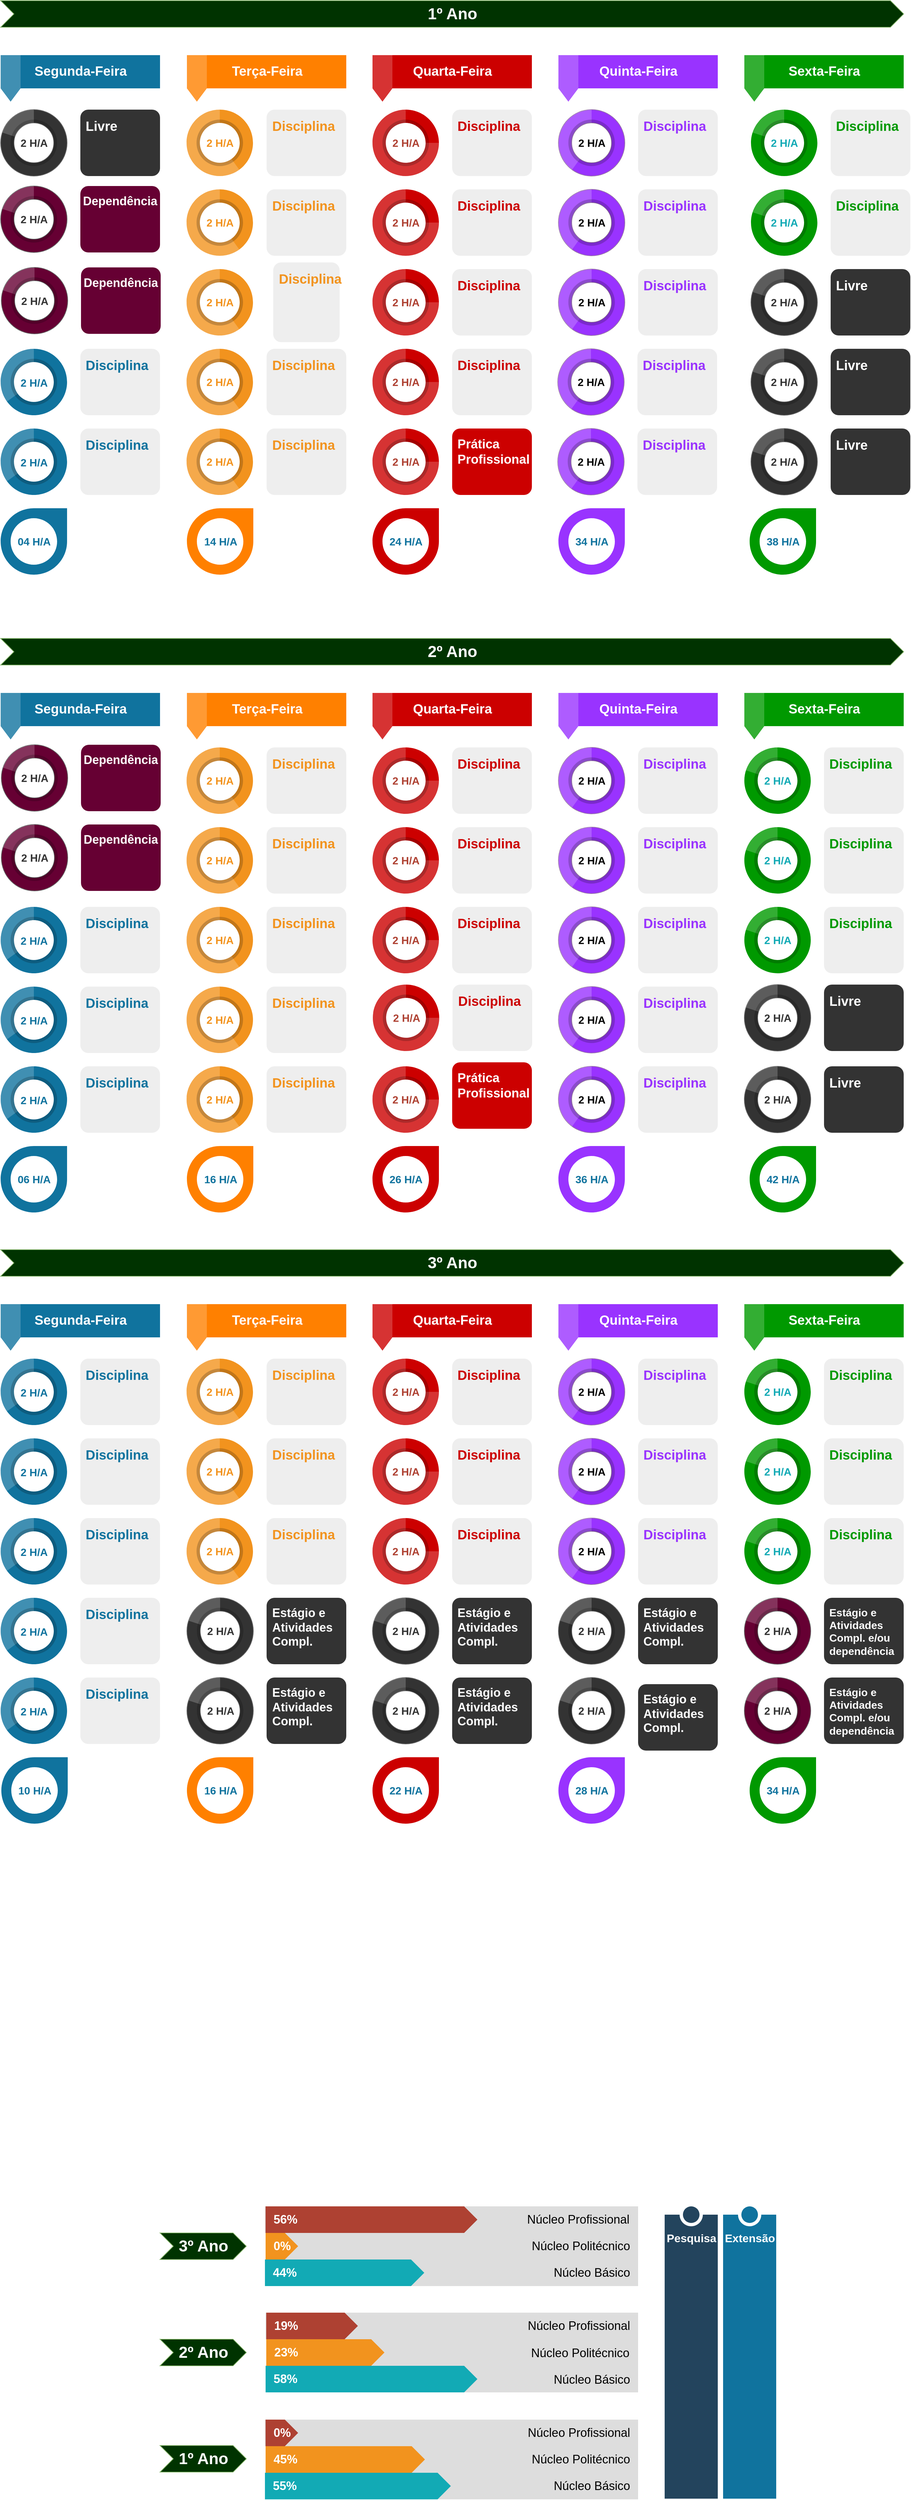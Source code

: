 <mxfile version="12.2.6" type="device" pages="1"><diagram id="Yiw6no6bdsL-eXdfYGej" name="Page-1"><mxGraphModel dx="2216" dy="934" grid="1" gridSize="10" guides="1" tooltips="1" connect="1" arrows="1" fold="1" page="1" pageScale="1" pageWidth="1169" pageHeight="827" math="0" shadow="0"><root><mxCell id="0"/><mxCell id="1" parent="0"/><mxCell id="ln0VH2vyUCKypNNd5nct-17" value="2 H/A" style="verticalLabelPosition=middle;verticalAlign=middle;html=1;html=1;shape=mxgraph.infographic.partConcEllipse;startAngle=0;endAngle=0.4;arcWidth=0.4;strokeColor=none;fillColor=#F2931E;fontSize=16;fontColor=#F2931E;align=center;fontStyle=1;" parent="1" vertex="1"><mxGeometry x="320" y="204" width="100" height="100" as="geometry"/></mxCell><mxCell id="ln0VH2vyUCKypNNd5nct-22" value="&lt;font style=&quot;font-size: 20px;&quot;&gt;&lt;font style=&quot;font-size: 20px;&quot; color=&quot;#F2931E&quot;&gt;&lt;b style=&quot;font-size: 20px;&quot;&gt;Disciplina&lt;/b&gt;&lt;/font&gt;&lt;br style=&quot;font-size: 20px;&quot;&gt;&lt;br style=&quot;font-size: 20px;&quot;&gt;&lt;br style=&quot;font-size: 20px;&quot;&gt;&lt;/font&gt;" style="rounded=1;strokeColor=none;fillColor=#EEEEEE;align=left;arcSize=12;verticalAlign=top;whiteSpace=wrap;html=1;fontSize=20;spacing=8;" parent="1" vertex="1"><mxGeometry x="440.5" y="204" width="120" height="100" as="geometry"/></mxCell><mxCell id="ln0VH2vyUCKypNNd5nct-28" value="2 H/A" style="verticalLabelPosition=middle;verticalAlign=middle;html=1;html=1;shape=mxgraph.infographic.partConcEllipse;startAngle=0;endAngle=0.25;arcWidth=0.4;strokeColor=none;fillColor=#CC0000;fontSize=16;fontColor=#AE4132;align=center;fontStyle=1;" parent="1" vertex="1"><mxGeometry x="600" y="204" width="100" height="100" as="geometry"/></mxCell><mxCell id="ln0VH2vyUCKypNNd5nct-33" value="&lt;font style=&quot;font-size: 20px;&quot;&gt;&lt;font color=&quot;#cc0000&quot; style=&quot;font-size: 20px;&quot;&gt;&lt;b style=&quot;font-size: 20px;&quot;&gt;Disciplina&lt;/b&gt;&lt;/font&gt;&lt;br style=&quot;font-size: 20px;&quot;&gt;&lt;br style=&quot;font-size: 20px;&quot;&gt;&lt;br style=&quot;font-size: 20px;&quot;&gt;&lt;/font&gt;" style="rounded=1;strokeColor=none;fillColor=#EEEEEE;align=left;arcSize=12;verticalAlign=top;whiteSpace=wrap;html=1;fontSize=20;spacing=8;" parent="1" vertex="1"><mxGeometry x="720" y="204" width="120" height="100" as="geometry"/></mxCell><mxCell id="ln0VH2vyUCKypNNd5nct-39" value="2 H/A" style="verticalLabelPosition=middle;verticalAlign=middle;html=1;html=1;shape=mxgraph.infographic.partConcEllipse;startAngle=0;endAngle=0.6;arcWidth=0.4;strokeColor=#9673a6;fillColor=#9933FF;fontSize=16;align=center;fontStyle=1;" parent="1" vertex="1"><mxGeometry x="880" y="204" width="100" height="100" as="geometry"/></mxCell><mxCell id="ln0VH2vyUCKypNNd5nct-45" value="&lt;font style=&quot;font-size: 20px;&quot;&gt;&lt;font style=&quot;font-size: 20px;&quot; color=&quot;#9933ff&quot;&gt;&lt;b style=&quot;font-size: 20px;&quot;&gt;Disciplina&lt;/b&gt;&lt;/font&gt;&lt;br style=&quot;font-size: 20px;&quot;&gt;&lt;br style=&quot;font-size: 20px;&quot;&gt;&lt;br style=&quot;font-size: 20px;&quot;&gt;&lt;/font&gt;" style="rounded=1;strokeColor=none;fillColor=#EEEEEE;align=left;arcSize=12;verticalAlign=top;whiteSpace=wrap;html=1;fontSize=20;spacing=8;" parent="1" vertex="1"><mxGeometry x="1000" y="204" width="120" height="100" as="geometry"/></mxCell><mxCell id="ln0VH2vyUCKypNNd5nct-58" value="2 H/A" style="verticalLabelPosition=middle;verticalAlign=middle;html=1;html=1;shape=mxgraph.infographic.partConcEllipse;startAngle=0;endAngle=0.4;arcWidth=0.4;strokeColor=none;fillColor=#F2931E;fontSize=16;fontColor=#F2931E;align=center;fontStyle=1;" parent="1" vertex="1"><mxGeometry x="320" y="324" width="100" height="100" as="geometry"/></mxCell><mxCell id="ln0VH2vyUCKypNNd5nct-60" value="2 H/A" style="verticalLabelPosition=middle;verticalAlign=middle;html=1;html=1;shape=mxgraph.infographic.partConcEllipse;startAngle=0;endAngle=0.25;arcWidth=0.4;strokeColor=none;fillColor=#CC0000;fontSize=16;fontColor=#AE4132;align=center;fontStyle=1;" parent="1" vertex="1"><mxGeometry x="600" y="324" width="100" height="100" as="geometry"/></mxCell><mxCell id="ln0VH2vyUCKypNNd5nct-68" value="2 H/A" style="verticalLabelPosition=middle;verticalAlign=middle;html=1;html=1;shape=mxgraph.infographic.partConcEllipse;startAngle=0;endAngle=0.4;arcWidth=0.4;strokeColor=none;fillColor=#F2931E;fontSize=16;fontColor=#F2931E;align=center;fontStyle=1;" parent="1" vertex="1"><mxGeometry x="320" y="444" width="100" height="100" as="geometry"/></mxCell><mxCell id="ln0VH2vyUCKypNNd5nct-70" value="2 H/A" style="verticalLabelPosition=middle;verticalAlign=middle;html=1;html=1;shape=mxgraph.infographic.partConcEllipse;startAngle=0;endAngle=0.25;arcWidth=0.4;strokeColor=none;fillColor=#CC0000;fontSize=16;fontColor=#AE4132;align=center;fontStyle=1;" parent="1" vertex="1"><mxGeometry x="600" y="444" width="100" height="100" as="geometry"/></mxCell><mxCell id="ln0VH2vyUCKypNNd5nct-76" value="&lt;font style=&quot;font-size: 16px&quot;&gt;2 H/A&lt;/font&gt;" style="verticalLabelPosition=middle;verticalAlign=middle;html=1;html=1;shape=mxgraph.infographic.partConcEllipse;startAngle=0;endAngle=0.65;arcWidth=0.4;strokeColor=none;fillColor=#10739E;fontSize=22;fontColor=#10739E;align=center;fontStyle=1;" parent="1" vertex="1"><mxGeometry x="40" y="564" width="100" height="100" as="geometry"/></mxCell><mxCell id="ln0VH2vyUCKypNNd5nct-78" value="2 H/A" style="verticalLabelPosition=middle;verticalAlign=middle;html=1;html=1;shape=mxgraph.infographic.partConcEllipse;startAngle=0;endAngle=0.4;arcWidth=0.4;strokeColor=none;fillColor=#F2931E;fontSize=16;fontColor=#F2931E;align=center;fontStyle=1;" parent="1" vertex="1"><mxGeometry x="320" y="564" width="100" height="100" as="geometry"/></mxCell><mxCell id="ln0VH2vyUCKypNNd5nct-85" value="&lt;font style=&quot;font-size: 20px&quot;&gt;&lt;b&gt;Livre&lt;/b&gt;&lt;br style=&quot;font-size: 20px&quot;&gt;&lt;br style=&quot;font-size: 20px&quot;&gt;&lt;/font&gt;" style="rounded=1;strokeColor=none;fillColor=#333333;align=left;arcSize=12;verticalAlign=top;whiteSpace=wrap;html=1;fontSize=20;spacing=8;fontColor=#FFFFFF;" parent="1" vertex="1"><mxGeometry x="1290" y="564" width="120" height="100" as="geometry"/></mxCell><mxCell id="ln0VH2vyUCKypNNd5nct-86" value="&lt;font style=&quot;font-size: 16px&quot;&gt;2 H/A&lt;/font&gt;" style="verticalLabelPosition=middle;verticalAlign=middle;html=1;html=1;shape=mxgraph.infographic.partConcEllipse;startAngle=0;endAngle=0.65;arcWidth=0.4;strokeColor=none;fillColor=#10739E;fontSize=22;fontColor=#10739E;align=center;fontStyle=1;" parent="1" vertex="1"><mxGeometry x="40" y="684" width="100" height="100" as="geometry"/></mxCell><mxCell id="ln0VH2vyUCKypNNd5nct-88" value="2 H/A" style="verticalLabelPosition=middle;verticalAlign=middle;html=1;html=1;shape=mxgraph.infographic.partConcEllipse;startAngle=0;endAngle=0.4;arcWidth=0.4;strokeColor=none;fillColor=#F2931E;fontSize=16;fontColor=#F2931E;align=center;fontStyle=1;" parent="1" vertex="1"><mxGeometry x="320" y="684" width="100" height="100" as="geometry"/></mxCell><mxCell id="ln0VH2vyUCKypNNd5nct-90" value="2 H/A" style="verticalLabelPosition=middle;verticalAlign=middle;html=1;html=1;shape=mxgraph.infographic.partConcEllipse;startAngle=0;endAngle=0.25;arcWidth=0.4;strokeColor=none;fillColor=#CC0000;fontSize=16;fontColor=#AE4132;align=center;fontStyle=1;" parent="1" vertex="1"><mxGeometry x="600" y="684" width="100" height="100" as="geometry"/></mxCell><mxCell id="ln0VH2vyUCKypNNd5nct-95" value="&lt;font style=&quot;font-size: 20px&quot;&gt;&lt;b&gt;Livre&lt;/b&gt;&lt;br style=&quot;font-size: 20px&quot;&gt;&lt;br style=&quot;font-size: 20px&quot;&gt;&lt;/font&gt;" style="rounded=1;strokeColor=none;fillColor=#333333;align=left;arcSize=12;verticalAlign=top;whiteSpace=wrap;html=1;fontSize=20;spacing=8;fontColor=#FFFFFF;" parent="1" vertex="1"><mxGeometry x="1290" y="684" width="120" height="100" as="geometry"/></mxCell><mxCell id="ln0VH2vyUCKypNNd5nct-106" value="&lt;font style=&quot;font-size: 20px;&quot;&gt;&lt;font style=&quot;font-size: 20px;&quot; color=&quot;#cc0000&quot;&gt;&lt;b style=&quot;font-size: 20px;&quot;&gt;Disciplina&lt;/b&gt;&lt;/font&gt;&lt;br style=&quot;font-size: 20px;&quot;&gt;&lt;br style=&quot;font-size: 20px;&quot;&gt;&lt;br style=&quot;font-size: 20px;&quot;&gt;&lt;/font&gt;" style="rounded=1;strokeColor=none;fillColor=#EEEEEE;align=left;arcSize=12;verticalAlign=top;whiteSpace=wrap;html=1;fontSize=20;spacing=8;" parent="1" vertex="1"><mxGeometry x="720" y="324" width="120" height="100" as="geometry"/></mxCell><mxCell id="ln0VH2vyUCKypNNd5nct-107" value="&lt;font style=&quot;font-size: 20px;&quot;&gt;&lt;font style=&quot;font-size: 20px;&quot; color=&quot;#cc0000&quot;&gt;&lt;b style=&quot;font-size: 20px;&quot;&gt;Disciplina&lt;/b&gt;&lt;/font&gt;&lt;br style=&quot;font-size: 20px;&quot;&gt;&lt;br style=&quot;font-size: 20px;&quot;&gt;&lt;br style=&quot;font-size: 20px;&quot;&gt;&lt;/font&gt;" style="rounded=1;strokeColor=none;fillColor=#EEEEEE;align=left;arcSize=12;verticalAlign=top;whiteSpace=wrap;html=1;fontSize=20;spacing=8;" parent="1" vertex="1"><mxGeometry x="720" y="444" width="120" height="100" as="geometry"/></mxCell><mxCell id="ln0VH2vyUCKypNNd5nct-110" value="2 H/A" style="verticalLabelPosition=middle;verticalAlign=middle;html=1;html=1;shape=mxgraph.infographic.partConcEllipse;startAngle=0;endAngle=0.6;arcWidth=0.4;strokeColor=#9673a6;fillColor=#9933FF;fontSize=16;align=center;fontStyle=1;" parent="1" vertex="1"><mxGeometry x="880" y="324" width="100" height="100" as="geometry"/></mxCell><mxCell id="ln0VH2vyUCKypNNd5nct-111" value="2 H/A" style="verticalLabelPosition=middle;verticalAlign=middle;html=1;html=1;shape=mxgraph.infographic.partConcEllipse;startAngle=0;endAngle=0.6;arcWidth=0.4;strokeColor=#9673a6;fillColor=#9933FF;fontSize=16;align=center;fontStyle=1;" parent="1" vertex="1"><mxGeometry x="880" y="444" width="100" height="100" as="geometry"/></mxCell><mxCell id="ln0VH2vyUCKypNNd5nct-114" value="2 H/A" style="verticalLabelPosition=middle;verticalAlign=middle;html=1;html=1;shape=mxgraph.infographic.partConcEllipse;startAngle=0;endAngle=0.8;arcWidth=0.4;strokeColor=none;fillColor=#009900;fontSize=16;fontColor=#12AAB5;align=center;fontStyle=1;" parent="1" vertex="1"><mxGeometry x="1170" y="204" width="100" height="100" as="geometry"/></mxCell><mxCell id="ln0VH2vyUCKypNNd5nct-115" value="2 H/A" style="verticalLabelPosition=middle;verticalAlign=middle;html=1;html=1;shape=mxgraph.infographic.partConcEllipse;startAngle=0;endAngle=0.8;arcWidth=0.4;strokeColor=none;fillColor=#009900;fontSize=16;fontColor=#12AAB5;align=center;fontStyle=1;" parent="1" vertex="1"><mxGeometry x="1170" y="324" width="100" height="100" as="geometry"/></mxCell><mxCell id="ln0VH2vyUCKypNNd5nct-116" value="2 H/A" style="verticalLabelPosition=middle;verticalAlign=middle;html=1;html=1;shape=mxgraph.infographic.partConcEllipse;startAngle=0;endAngle=0.8;arcWidth=0.4;strokeColor=#666666;fillColor=#333333;fontSize=16;fontColor=#333333;align=center;fontStyle=1;" parent="1" vertex="1"><mxGeometry x="1170" y="564" width="100" height="100" as="geometry"/></mxCell><mxCell id="ln0VH2vyUCKypNNd5nct-117" value="2 H/A" style="verticalLabelPosition=middle;verticalAlign=middle;html=1;html=1;shape=mxgraph.infographic.partConcEllipse;startAngle=0;endAngle=0.8;arcWidth=0.4;strokeColor=#666666;fillColor=#333333;fontSize=16;fontColor=#333333;align=center;fontStyle=1;" parent="1" vertex="1"><mxGeometry x="1170" y="684" width="100" height="100" as="geometry"/></mxCell><mxCell id="ln0VH2vyUCKypNNd5nct-118" value="Segunda-Feira" style="html=1;shape=mxgraph.infographic.flag;dx=30;dy=20;fillColor=#10739E;strokeColor=none;align=center;verticalAlign=top;fontColor=#ffffff;fontSize=20;fontStyle=1;shadow=0;spacingTop=5;" parent="1" vertex="1"><mxGeometry x="40" y="122" width="240" height="70" as="geometry"/></mxCell><mxCell id="ln0VH2vyUCKypNNd5nct-119" value="Terça-Feira" style="html=1;shape=mxgraph.infographic.flag;dx=30;dy=20;fillColor=#FF8000;strokeColor=none;align=center;verticalAlign=top;fontColor=#ffffff;fontSize=20;fontStyle=1;shadow=0;spacingTop=5;" parent="1" vertex="1"><mxGeometry x="320.5" y="122" width="240" height="70" as="geometry"/></mxCell><mxCell id="ln0VH2vyUCKypNNd5nct-120" value="Quarta-Feira" style="html=1;shape=mxgraph.infographic.flag;dx=30;dy=20;fillColor=#CC0000;strokeColor=none;align=center;verticalAlign=top;fontColor=#ffffff;fontSize=20;fontStyle=1;shadow=0;spacingTop=5;" parent="1" vertex="1"><mxGeometry x="600" y="122" width="240" height="70" as="geometry"/></mxCell><mxCell id="ln0VH2vyUCKypNNd5nct-121" value="Quinta-Feira" style="html=1;shape=mxgraph.infographic.flag;dx=30;dy=20;fillColor=#9933FF;strokeColor=none;align=center;verticalAlign=top;fontColor=#ffffff;fontSize=20;fontStyle=1;shadow=0;spacingTop=5;" parent="1" vertex="1"><mxGeometry x="880" y="122" width="240" height="70" as="geometry"/></mxCell><mxCell id="ln0VH2vyUCKypNNd5nct-122" value="Sexta-Feira" style="html=1;shape=mxgraph.infographic.flag;dx=30;dy=20;fillColor=#009900;strokeColor=none;align=center;verticalAlign=top;fontColor=#ffffff;fontSize=20;fontStyle=1;shadow=0;spacingTop=5;" parent="1" vertex="1"><mxGeometry x="1160" y="122" width="240" height="70" as="geometry"/></mxCell><mxCell id="ln0VH2vyUCKypNNd5nct-128" value="&lt;font style=&quot;font-size: 20px;&quot;&gt;&lt;font style=&quot;font-size: 20px;&quot; color=&quot;#10739E&quot;&gt;&lt;b style=&quot;font-size: 20px;&quot;&gt;Disciplina&lt;/b&gt;&lt;/font&gt;&lt;br style=&quot;font-size: 20px;&quot;&gt;&lt;br style=&quot;font-size: 20px;&quot;&gt;&lt;br style=&quot;font-size: 20px;&quot;&gt;&lt;/font&gt;" style="rounded=1;strokeColor=none;fillColor=#EEEEEE;align=left;arcSize=12;verticalAlign=top;whiteSpace=wrap;html=1;fontSize=20;spacing=8;" parent="1" vertex="1"><mxGeometry x="160" y="564" width="120" height="100" as="geometry"/></mxCell><mxCell id="ln0VH2vyUCKypNNd5nct-129" value="&lt;font style=&quot;font-size: 20px;&quot;&gt;&lt;font style=&quot;font-size: 20px;&quot; color=&quot;#10739E&quot;&gt;&lt;b style=&quot;font-size: 20px;&quot;&gt;Disciplina&lt;/b&gt;&lt;/font&gt;&lt;br style=&quot;font-size: 20px;&quot;&gt;&lt;br style=&quot;font-size: 20px;&quot;&gt;&lt;br style=&quot;font-size: 20px;&quot;&gt;&lt;/font&gt;" style="rounded=1;strokeColor=none;fillColor=#EEEEEE;align=left;arcSize=12;verticalAlign=top;whiteSpace=wrap;html=1;fontSize=20;spacing=8;" parent="1" vertex="1"><mxGeometry x="160" y="684" width="120" height="100" as="geometry"/></mxCell><mxCell id="ln0VH2vyUCKypNNd5nct-131" value="&lt;font style=&quot;font-size: 20px;&quot;&gt;&lt;font style=&quot;font-size: 20px;&quot; color=&quot;#F2931E&quot;&gt;&lt;b style=&quot;font-size: 20px;&quot;&gt;Disciplina&lt;/b&gt;&lt;/font&gt;&lt;br style=&quot;font-size: 20px;&quot;&gt;&lt;br style=&quot;font-size: 20px;&quot;&gt;&lt;br style=&quot;font-size: 20px;&quot;&gt;&lt;/font&gt;" style="rounded=1;strokeColor=none;fillColor=#EEEEEE;align=left;arcSize=12;verticalAlign=top;whiteSpace=wrap;html=1;fontSize=20;spacing=8;" parent="1" vertex="1"><mxGeometry x="440.5" y="324" width="120" height="100" as="geometry"/></mxCell><mxCell id="ln0VH2vyUCKypNNd5nct-132" value="&lt;font style=&quot;font-size: 20px;&quot;&gt;&lt;font style=&quot;font-size: 20px;&quot; color=&quot;#F2931E&quot;&gt;&lt;b style=&quot;font-size: 20px;&quot;&gt;Disciplina&lt;/b&gt;&lt;/font&gt;&lt;br style=&quot;font-size: 20px;&quot;&gt;&lt;br style=&quot;font-size: 20px;&quot;&gt;&lt;br style=&quot;font-size: 20px;&quot;&gt;&lt;/font&gt;" style="rounded=1;strokeColor=none;fillColor=#EEEEEE;align=left;arcSize=12;verticalAlign=top;whiteSpace=wrap;html=1;fontSize=20;spacing=8;direction=south;" parent="1" vertex="1"><mxGeometry x="450.5" y="434" width="100" height="120" as="geometry"/></mxCell><mxCell id="ln0VH2vyUCKypNNd5nct-133" value="&lt;font style=&quot;font-size: 20px;&quot;&gt;&lt;font style=&quot;font-size: 20px;&quot; color=&quot;#F2931E&quot;&gt;&lt;b style=&quot;font-size: 20px;&quot;&gt;Disciplina&lt;/b&gt;&lt;/font&gt;&lt;br style=&quot;font-size: 20px;&quot;&gt;&lt;br style=&quot;font-size: 20px;&quot;&gt;&lt;br style=&quot;font-size: 20px;&quot;&gt;&lt;/font&gt;" style="rounded=1;strokeColor=none;fillColor=#EEEEEE;align=left;arcSize=12;verticalAlign=top;whiteSpace=wrap;html=1;fontSize=20;spacing=8;" parent="1" vertex="1"><mxGeometry x="440.5" y="564" width="120" height="100" as="geometry"/></mxCell><mxCell id="ln0VH2vyUCKypNNd5nct-134" value="&lt;font style=&quot;font-size: 20px;&quot;&gt;&lt;font style=&quot;font-size: 20px;&quot; color=&quot;#F2931E&quot;&gt;&lt;b style=&quot;font-size: 20px;&quot;&gt;Disciplina&lt;/b&gt;&lt;/font&gt;&lt;br style=&quot;font-size: 20px;&quot;&gt;&lt;br style=&quot;font-size: 20px;&quot;&gt;&lt;br style=&quot;font-size: 20px;&quot;&gt;&lt;/font&gt;" style="rounded=1;strokeColor=none;fillColor=#EEEEEE;align=left;arcSize=12;verticalAlign=top;whiteSpace=wrap;html=1;fontSize=20;spacing=8;" parent="1" vertex="1"><mxGeometry x="440.5" y="684" width="120" height="100" as="geometry"/></mxCell><mxCell id="ln0VH2vyUCKypNNd5nct-135" value="&lt;font style=&quot;font-size: 20px;&quot;&gt;&lt;font style=&quot;font-size: 20px;&quot; color=&quot;#9933ff&quot;&gt;&lt;b style=&quot;font-size: 20px;&quot;&gt;Disciplina&lt;/b&gt;&lt;/font&gt;&lt;br style=&quot;font-size: 20px;&quot;&gt;&lt;br style=&quot;font-size: 20px;&quot;&gt;&lt;br style=&quot;font-size: 20px;&quot;&gt;&lt;/font&gt;" style="rounded=1;strokeColor=none;fillColor=#EEEEEE;align=left;arcSize=12;verticalAlign=top;whiteSpace=wrap;html=1;fontSize=20;spacing=8;" parent="1" vertex="1"><mxGeometry x="1000" y="324" width="120" height="100" as="geometry"/></mxCell><mxCell id="ln0VH2vyUCKypNNd5nct-136" value="&lt;font style=&quot;font-size: 20px;&quot;&gt;&lt;font style=&quot;font-size: 20px;&quot; color=&quot;#9933ff&quot;&gt;&lt;b style=&quot;font-size: 20px;&quot;&gt;Disciplina&lt;/b&gt;&lt;/font&gt;&lt;br style=&quot;font-size: 20px;&quot;&gt;&lt;br style=&quot;font-size: 20px;&quot;&gt;&lt;br style=&quot;font-size: 20px;&quot;&gt;&lt;/font&gt;" style="rounded=1;strokeColor=none;fillColor=#EEEEEE;align=left;arcSize=12;verticalAlign=top;whiteSpace=wrap;html=1;fontSize=20;spacing=8;" parent="1" vertex="1"><mxGeometry x="1000" y="444" width="120" height="100" as="geometry"/></mxCell><mxCell id="ln0VH2vyUCKypNNd5nct-139" value="&lt;font style=&quot;font-size: 19px&quot;&gt;&lt;span&gt;Prática&amp;nbsp;&lt;br&gt;&lt;/span&gt;Profissional&lt;br style=&quot;font-size: 19px&quot;&gt;&lt;/font&gt;" style="rounded=1;strokeColor=none;fillColor=#CC0000;align=left;arcSize=12;verticalAlign=top;whiteSpace=wrap;html=1;fontSize=19;spacing=8;fontColor=#FFFFFF;fontStyle=1" parent="1" vertex="1"><mxGeometry x="720" y="684" width="120" height="100" as="geometry"/></mxCell><mxCell id="ln0VH2vyUCKypNNd5nct-141" value="&lt;font style=&quot;font-size: 20px;&quot;&gt;&lt;font style=&quot;font-size: 20px;&quot; color=&quot;#009900&quot;&gt;&lt;b style=&quot;font-size: 20px;&quot;&gt;Disciplina&lt;/b&gt;&lt;/font&gt;&lt;br style=&quot;font-size: 20px;&quot;&gt;&lt;br style=&quot;font-size: 20px;&quot;&gt;&lt;br style=&quot;font-size: 20px;&quot;&gt;&lt;/font&gt;" style="rounded=1;strokeColor=none;fillColor=#EEEEEE;align=left;arcSize=12;verticalAlign=top;whiteSpace=wrap;html=1;fontSize=20;spacing=8;" parent="1" vertex="1"><mxGeometry x="1290" y="204" width="120" height="100" as="geometry"/></mxCell><mxCell id="ln0VH2vyUCKypNNd5nct-142" value="&lt;font style=&quot;font-size: 20px;&quot;&gt;&lt;font style=&quot;font-size: 20px;&quot; color=&quot;#009900&quot;&gt;&lt;b style=&quot;font-size: 20px;&quot;&gt;Disciplina&lt;/b&gt;&lt;/font&gt;&lt;br style=&quot;font-size: 20px;&quot;&gt;&lt;br style=&quot;font-size: 20px;&quot;&gt;&lt;br style=&quot;font-size: 20px;&quot;&gt;&lt;/font&gt;" style="rounded=1;strokeColor=none;fillColor=#EEEEEE;align=left;arcSize=12;verticalAlign=top;whiteSpace=wrap;html=1;fontSize=20;spacing=8;" parent="1" vertex="1"><mxGeometry x="1290" y="324" width="120" height="100" as="geometry"/></mxCell><mxCell id="ln0VH2vyUCKypNNd5nct-143" value="04 H/A" style="verticalLabelPosition=middle;verticalAlign=middle;html=1;shape=mxgraph.infographic.circularCallout;dy=15;fillColor=#10739E;strokeColor=none;labelPosition=center;align=center;fontColor=#10739E;fontStyle=1;fontSize=16;" parent="1" vertex="1"><mxGeometry x="40" y="804" width="100" height="100" as="geometry"/></mxCell><mxCell id="ln0VH2vyUCKypNNd5nct-144" value="14 H/A" style="verticalLabelPosition=middle;verticalAlign=middle;html=1;shape=mxgraph.infographic.circularCallout;dy=15;fillColor=#FF8000;strokeColor=none;labelPosition=center;align=center;fontColor=#10739E;fontStyle=1;fontSize=16;" parent="1" vertex="1"><mxGeometry x="320.5" y="804" width="100" height="100" as="geometry"/></mxCell><mxCell id="ln0VH2vyUCKypNNd5nct-145" value="24 H/A" style="verticalLabelPosition=middle;verticalAlign=middle;html=1;shape=mxgraph.infographic.circularCallout;dy=15;fillColor=#CC0000;strokeColor=none;labelPosition=center;align=center;fontColor=#10739E;fontStyle=1;fontSize=16;" parent="1" vertex="1"><mxGeometry x="600" y="804" width="100" height="100" as="geometry"/></mxCell><mxCell id="ln0VH2vyUCKypNNd5nct-146" value="34 H/A" style="verticalLabelPosition=middle;verticalAlign=middle;html=1;shape=mxgraph.infographic.circularCallout;dy=15;fillColor=#9933FF;strokeColor=none;labelPosition=center;align=center;fontColor=#10739E;fontStyle=1;fontSize=16;" parent="1" vertex="1"><mxGeometry x="880" y="804" width="100" height="100" as="geometry"/></mxCell><mxCell id="ln0VH2vyUCKypNNd5nct-147" value="38 H/A" style="verticalLabelPosition=middle;verticalAlign=middle;html=1;shape=mxgraph.infographic.circularCallout;dy=15;fillColor=#009900;strokeColor=none;labelPosition=center;align=center;fontColor=#10739E;fontStyle=1;fontSize=16;" parent="1" vertex="1"><mxGeometry x="1168" y="804" width="100" height="100" as="geometry"/></mxCell><mxCell id="ln0VH2vyUCKypNNd5nct-150" value="1º Ano" style="html=1;shape=mxgraph.infographic.ribbonSimple;notch1=20;notch2=20;fillColor=#003300;strokeColor=#82b366;align=center;verticalAlign=middle;fontSize=24;fontStyle=1;fontColor=#FFFFFF;" parent="1" vertex="1"><mxGeometry x="40" y="40" width="1360" height="40" as="geometry"/></mxCell><mxCell id="ln0VH2vyUCKypNNd5nct-153" value="2 H/A" style="verticalLabelPosition=middle;verticalAlign=middle;html=1;html=1;shape=mxgraph.infographic.partConcEllipse;startAngle=0;endAngle=0.4;arcWidth=0.4;strokeColor=none;fillColor=#F2931E;fontSize=16;fontColor=#F2931E;align=center;fontStyle=1;" parent="1" vertex="1"><mxGeometry x="320" y="1164" width="100" height="100" as="geometry"/></mxCell><mxCell id="ln0VH2vyUCKypNNd5nct-154" value="&lt;font style=&quot;font-size: 20px;&quot;&gt;&lt;font style=&quot;font-size: 20px;&quot; color=&quot;#F2931E&quot;&gt;&lt;b style=&quot;font-size: 20px;&quot;&gt;Disciplina&lt;/b&gt;&lt;/font&gt;&lt;br style=&quot;font-size: 20px;&quot;&gt;&lt;br style=&quot;font-size: 20px;&quot;&gt;&lt;br style=&quot;font-size: 20px;&quot;&gt;&lt;/font&gt;" style="rounded=1;strokeColor=none;fillColor=#EEEEEE;align=left;arcSize=12;verticalAlign=top;whiteSpace=wrap;html=1;fontSize=20;spacing=8;" parent="1" vertex="1"><mxGeometry x="440.5" y="1164" width="120" height="100" as="geometry"/></mxCell><mxCell id="ln0VH2vyUCKypNNd5nct-155" value="2 H/A" style="verticalLabelPosition=middle;verticalAlign=middle;html=1;html=1;shape=mxgraph.infographic.partConcEllipse;startAngle=0;endAngle=0.25;arcWidth=0.4;strokeColor=none;fillColor=#CC0000;fontSize=16;fontColor=#AE4132;align=center;fontStyle=1;" parent="1" vertex="1"><mxGeometry x="600" y="1164" width="100" height="100" as="geometry"/></mxCell><mxCell id="ln0VH2vyUCKypNNd5nct-156" value="&lt;font style=&quot;font-size: 20px;&quot;&gt;&lt;font color=&quot;#cc0000&quot; style=&quot;font-size: 20px;&quot;&gt;&lt;b style=&quot;font-size: 20px;&quot;&gt;Disciplina&lt;/b&gt;&lt;/font&gt;&lt;br style=&quot;font-size: 20px;&quot;&gt;&lt;br style=&quot;font-size: 20px;&quot;&gt;&lt;br style=&quot;font-size: 20px;&quot;&gt;&lt;/font&gt;" style="rounded=1;strokeColor=none;fillColor=#EEEEEE;align=left;arcSize=12;verticalAlign=top;whiteSpace=wrap;html=1;fontSize=20;spacing=8;" parent="1" vertex="1"><mxGeometry x="720" y="1164" width="120" height="100" as="geometry"/></mxCell><mxCell id="ln0VH2vyUCKypNNd5nct-157" value="2 H/A" style="verticalLabelPosition=middle;verticalAlign=middle;html=1;html=1;shape=mxgraph.infographic.partConcEllipse;startAngle=0;endAngle=0.6;arcWidth=0.4;strokeColor=#9673a6;fillColor=#9933FF;fontSize=16;align=center;fontStyle=1;" parent="1" vertex="1"><mxGeometry x="880" y="1164" width="100" height="100" as="geometry"/></mxCell><mxCell id="ln0VH2vyUCKypNNd5nct-158" value="&lt;font style=&quot;font-size: 20px;&quot;&gt;&lt;font style=&quot;font-size: 20px;&quot; color=&quot;#9933ff&quot;&gt;&lt;b style=&quot;font-size: 20px;&quot;&gt;Disciplina&lt;/b&gt;&lt;/font&gt;&lt;br style=&quot;font-size: 20px;&quot;&gt;&lt;br style=&quot;font-size: 20px;&quot;&gt;&lt;br style=&quot;font-size: 20px;&quot;&gt;&lt;/font&gt;" style="rounded=1;strokeColor=none;fillColor=#EEEEEE;align=left;arcSize=12;verticalAlign=top;whiteSpace=wrap;html=1;fontSize=20;spacing=8;" parent="1" vertex="1"><mxGeometry x="1000" y="1164" width="120" height="100" as="geometry"/></mxCell><mxCell id="ln0VH2vyUCKypNNd5nct-159" value="2 H/A" style="verticalLabelPosition=middle;verticalAlign=middle;html=1;html=1;shape=mxgraph.infographic.partConcEllipse;startAngle=0;endAngle=0.8;arcWidth=0.4;strokeColor=none;fillColor=#009900;fontSize=16;fontColor=#12AAB5;align=center;fontStyle=1;" parent="1" vertex="1"><mxGeometry x="1160" y="1164" width="100" height="100" as="geometry"/></mxCell><mxCell id="ln0VH2vyUCKypNNd5nct-160" value="&lt;font style=&quot;font-size: 20px;&quot;&gt;&lt;font style=&quot;font-size: 20px;&quot; color=&quot;#009900&quot;&gt;&lt;b style=&quot;font-size: 20px;&quot;&gt;Disciplina&lt;/b&gt;&lt;/font&gt;&lt;br style=&quot;font-size: 20px;&quot;&gt;&lt;br style=&quot;font-size: 20px;&quot;&gt;&lt;br style=&quot;font-size: 20px;&quot;&gt;&lt;/font&gt;" style="rounded=1;strokeColor=none;fillColor=#EEEEEE;align=left;arcSize=12;verticalAlign=top;whiteSpace=wrap;html=1;fontSize=20;spacing=8;" parent="1" vertex="1"><mxGeometry x="1280" y="1164" width="120" height="100" as="geometry"/></mxCell><mxCell id="ln0VH2vyUCKypNNd5nct-162" value="2 H/A" style="verticalLabelPosition=middle;verticalAlign=middle;html=1;html=1;shape=mxgraph.infographic.partConcEllipse;startAngle=0;endAngle=0.4;arcWidth=0.4;strokeColor=none;fillColor=#F2931E;fontSize=16;fontColor=#F2931E;align=center;fontStyle=1;" parent="1" vertex="1"><mxGeometry x="320" y="1284" width="100" height="100" as="geometry"/></mxCell><mxCell id="ln0VH2vyUCKypNNd5nct-163" value="2 H/A" style="verticalLabelPosition=middle;verticalAlign=middle;html=1;html=1;shape=mxgraph.infographic.partConcEllipse;startAngle=0;endAngle=0.25;arcWidth=0.4;strokeColor=none;fillColor=#CC0000;fontSize=16;fontColor=#AE4132;align=center;fontStyle=1;" parent="1" vertex="1"><mxGeometry x="600" y="1284" width="100" height="100" as="geometry"/></mxCell><mxCell id="ln0VH2vyUCKypNNd5nct-165" value="2 H/A" style="verticalLabelPosition=middle;verticalAlign=middle;html=1;html=1;shape=mxgraph.infographic.partConcEllipse;startAngle=0;endAngle=0.4;arcWidth=0.4;strokeColor=none;fillColor=#F2931E;fontSize=16;fontColor=#F2931E;align=center;fontStyle=1;" parent="1" vertex="1"><mxGeometry x="320" y="1404" width="100" height="100" as="geometry"/></mxCell><mxCell id="ln0VH2vyUCKypNNd5nct-166" value="2 H/A" style="verticalLabelPosition=middle;verticalAlign=middle;html=1;html=1;shape=mxgraph.infographic.partConcEllipse;startAngle=0;endAngle=0.25;arcWidth=0.4;strokeColor=none;fillColor=#CC0000;fontSize=16;fontColor=#AE4132;align=center;fontStyle=1;" parent="1" vertex="1"><mxGeometry x="600" y="1404" width="100" height="100" as="geometry"/></mxCell><mxCell id="ln0VH2vyUCKypNNd5nct-167" value="&lt;font style=&quot;font-size: 16px&quot;&gt;2 H/A&lt;/font&gt;" style="verticalLabelPosition=middle;verticalAlign=middle;html=1;html=1;shape=mxgraph.infographic.partConcEllipse;startAngle=0;endAngle=0.65;arcWidth=0.4;strokeColor=none;fillColor=#10739E;fontSize=22;fontColor=#10739E;align=center;fontStyle=1;" parent="1" vertex="1"><mxGeometry x="40" y="1524" width="100" height="100" as="geometry"/></mxCell><mxCell id="ln0VH2vyUCKypNNd5nct-168" value="2 H/A" style="verticalLabelPosition=middle;verticalAlign=middle;html=1;html=1;shape=mxgraph.infographic.partConcEllipse;startAngle=0;endAngle=0.4;arcWidth=0.4;strokeColor=none;fillColor=#F2931E;fontSize=16;fontColor=#F2931E;align=center;fontStyle=1;" parent="1" vertex="1"><mxGeometry x="320" y="1524" width="100" height="100" as="geometry"/></mxCell><mxCell id="ln0VH2vyUCKypNNd5nct-171" value="&lt;font style=&quot;font-size: 16px&quot;&gt;2 H/A&lt;/font&gt;" style="verticalLabelPosition=middle;verticalAlign=middle;html=1;html=1;shape=mxgraph.infographic.partConcEllipse;startAngle=0;endAngle=0.65;arcWidth=0.4;strokeColor=none;fillColor=#10739E;fontSize=22;fontColor=#10739E;align=center;fontStyle=1;" parent="1" vertex="1"><mxGeometry x="40" y="1644" width="100" height="100" as="geometry"/></mxCell><mxCell id="ln0VH2vyUCKypNNd5nct-172" value="2 H/A" style="verticalLabelPosition=middle;verticalAlign=middle;html=1;html=1;shape=mxgraph.infographic.partConcEllipse;startAngle=0;endAngle=0.4;arcWidth=0.4;strokeColor=none;fillColor=#F2931E;fontSize=16;fontColor=#F2931E;align=center;fontStyle=1;" parent="1" vertex="1"><mxGeometry x="320" y="1644" width="100" height="100" as="geometry"/></mxCell><mxCell id="ln0VH2vyUCKypNNd5nct-173" value="2 H/A" style="verticalLabelPosition=middle;verticalAlign=middle;html=1;html=1;shape=mxgraph.infographic.partConcEllipse;startAngle=0;endAngle=0.25;arcWidth=0.4;strokeColor=none;fillColor=#CC0000;fontSize=16;fontColor=#AE4132;align=center;fontStyle=1;" parent="1" vertex="1"><mxGeometry x="600" y="1644" width="100" height="100" as="geometry"/></mxCell><mxCell id="ln0VH2vyUCKypNNd5nct-174" value="&lt;font style=&quot;font-size: 20px&quot;&gt;&lt;font style=&quot;font-size: 20px&quot;&gt;&lt;b style=&quot;font-size: 20px&quot;&gt;Livre&lt;/b&gt;&lt;/font&gt;&lt;br style=&quot;font-size: 20px&quot;&gt;&lt;br style=&quot;font-size: 20px&quot;&gt;&lt;br style=&quot;font-size: 20px&quot;&gt;&lt;/font&gt;" style="rounded=1;strokeColor=none;fillColor=#333333;align=left;arcSize=12;verticalAlign=top;whiteSpace=wrap;html=1;fontSize=20;spacing=8;fontColor=#FFFFFF;" parent="1" vertex="1"><mxGeometry x="1280" y="1644" width="120" height="100" as="geometry"/></mxCell><mxCell id="ln0VH2vyUCKypNNd5nct-175" value="&lt;font style=&quot;font-size: 20px;&quot;&gt;&lt;font style=&quot;font-size: 20px;&quot; color=&quot;#cc0000&quot;&gt;&lt;b style=&quot;font-size: 20px;&quot;&gt;Disciplina&lt;/b&gt;&lt;/font&gt;&lt;br style=&quot;font-size: 20px;&quot;&gt;&lt;br style=&quot;font-size: 20px;&quot;&gt;&lt;br style=&quot;font-size: 20px;&quot;&gt;&lt;/font&gt;" style="rounded=1;strokeColor=none;fillColor=#EEEEEE;align=left;arcSize=12;verticalAlign=top;whiteSpace=wrap;html=1;fontSize=20;spacing=8;" parent="1" vertex="1"><mxGeometry x="720" y="1284" width="120" height="100" as="geometry"/></mxCell><mxCell id="ln0VH2vyUCKypNNd5nct-176" value="&lt;font style=&quot;font-size: 20px;&quot;&gt;&lt;font style=&quot;font-size: 20px;&quot; color=&quot;#cc0000&quot;&gt;&lt;b style=&quot;font-size: 20px;&quot;&gt;Disciplina&lt;/b&gt;&lt;/font&gt;&lt;br style=&quot;font-size: 20px;&quot;&gt;&lt;br style=&quot;font-size: 20px;&quot;&gt;&lt;br style=&quot;font-size: 20px;&quot;&gt;&lt;/font&gt;" style="rounded=1;strokeColor=none;fillColor=#EEEEEE;align=left;arcSize=12;verticalAlign=top;whiteSpace=wrap;html=1;fontSize=20;spacing=8;" parent="1" vertex="1"><mxGeometry x="720" y="1404" width="120" height="100" as="geometry"/></mxCell><mxCell id="ln0VH2vyUCKypNNd5nct-178" value="2 H/A" style="verticalLabelPosition=middle;verticalAlign=middle;html=1;html=1;shape=mxgraph.infographic.partConcEllipse;startAngle=0;endAngle=0.6;arcWidth=0.4;strokeColor=#9673a6;fillColor=#9933FF;fontSize=16;align=center;fontStyle=1;" parent="1" vertex="1"><mxGeometry x="880" y="1284" width="100" height="100" as="geometry"/></mxCell><mxCell id="ln0VH2vyUCKypNNd5nct-179" value="2 H/A" style="verticalLabelPosition=middle;verticalAlign=middle;html=1;html=1;shape=mxgraph.infographic.partConcEllipse;startAngle=0;endAngle=0.6;arcWidth=0.4;strokeColor=#9673a6;fillColor=#9933FF;fontSize=16;align=center;fontStyle=1;" parent="1" vertex="1"><mxGeometry x="880" y="1404" width="100" height="100" as="geometry"/></mxCell><mxCell id="ln0VH2vyUCKypNNd5nct-182" value="2 H/A" style="verticalLabelPosition=middle;verticalAlign=middle;html=1;html=1;shape=mxgraph.infographic.partConcEllipse;startAngle=0;endAngle=0.8;arcWidth=0.4;strokeColor=none;fillColor=#009900;fontSize=16;fontColor=#12AAB5;align=center;fontStyle=1;" parent="1" vertex="1"><mxGeometry x="1160" y="1284" width="100" height="100" as="geometry"/></mxCell><mxCell id="ln0VH2vyUCKypNNd5nct-185" value="2 H/A" style="verticalLabelPosition=middle;verticalAlign=middle;html=1;html=1;shape=mxgraph.infographic.partConcEllipse;startAngle=0;endAngle=0.8;arcWidth=0.4;strokeColor=#666666;fillColor=#333333;fontSize=16;fontColor=#333333;align=center;fontStyle=1;" parent="1" vertex="1"><mxGeometry x="1160" y="1644" width="100" height="100" as="geometry"/></mxCell><mxCell id="ln0VH2vyUCKypNNd5nct-186" value="Segunda-Feira" style="html=1;shape=mxgraph.infographic.flag;dx=30;dy=20;fillColor=#10739E;strokeColor=none;align=center;verticalAlign=top;fontColor=#ffffff;fontSize=20;fontStyle=1;shadow=0;spacingTop=5;" parent="1" vertex="1"><mxGeometry x="40" y="1082" width="240" height="70" as="geometry"/></mxCell><mxCell id="ln0VH2vyUCKypNNd5nct-187" value="Terça-Feira" style="html=1;shape=mxgraph.infographic.flag;dx=30;dy=20;fillColor=#FF8000;strokeColor=none;align=center;verticalAlign=top;fontColor=#ffffff;fontSize=20;fontStyle=1;shadow=0;spacingTop=5;" parent="1" vertex="1"><mxGeometry x="320.5" y="1082" width="240" height="70" as="geometry"/></mxCell><mxCell id="ln0VH2vyUCKypNNd5nct-188" value="Quarta-Feira" style="html=1;shape=mxgraph.infographic.flag;dx=30;dy=20;fillColor=#CC0000;strokeColor=none;align=center;verticalAlign=top;fontColor=#ffffff;fontSize=20;fontStyle=1;shadow=0;spacingTop=5;" parent="1" vertex="1"><mxGeometry x="600" y="1082" width="240" height="70" as="geometry"/></mxCell><mxCell id="ln0VH2vyUCKypNNd5nct-189" value="Quinta-Feira" style="html=1;shape=mxgraph.infographic.flag;dx=30;dy=20;fillColor=#9933FF;strokeColor=none;align=center;verticalAlign=top;fontColor=#ffffff;fontSize=20;fontStyle=1;shadow=0;spacingTop=5;" parent="1" vertex="1"><mxGeometry x="880" y="1082" width="240" height="70" as="geometry"/></mxCell><mxCell id="ln0VH2vyUCKypNNd5nct-190" value="Sexta-Feira" style="html=1;shape=mxgraph.infographic.flag;dx=30;dy=20;fillColor=#009900;strokeColor=none;align=center;verticalAlign=top;fontColor=#ffffff;fontSize=20;fontStyle=1;shadow=0;spacingTop=5;" parent="1" vertex="1"><mxGeometry x="1160" y="1082" width="240" height="70" as="geometry"/></mxCell><mxCell id="ln0VH2vyUCKypNNd5nct-193" value="&lt;font style=&quot;font-size: 20px;&quot;&gt;&lt;font style=&quot;font-size: 20px;&quot; color=&quot;#10739E&quot;&gt;&lt;b style=&quot;font-size: 20px;&quot;&gt;Disciplina&lt;/b&gt;&lt;/font&gt;&lt;br style=&quot;font-size: 20px;&quot;&gt;&lt;br style=&quot;font-size: 20px;&quot;&gt;&lt;br style=&quot;font-size: 20px;&quot;&gt;&lt;/font&gt;" style="rounded=1;strokeColor=none;fillColor=#EEEEEE;align=left;arcSize=12;verticalAlign=top;whiteSpace=wrap;html=1;fontSize=20;spacing=8;" parent="1" vertex="1"><mxGeometry x="160" y="1524" width="120" height="100" as="geometry"/></mxCell><mxCell id="ln0VH2vyUCKypNNd5nct-194" value="&lt;font style=&quot;font-size: 20px;&quot;&gt;&lt;font style=&quot;font-size: 20px;&quot; color=&quot;#10739E&quot;&gt;&lt;b style=&quot;font-size: 20px;&quot;&gt;Disciplina&lt;/b&gt;&lt;/font&gt;&lt;br style=&quot;font-size: 20px;&quot;&gt;&lt;br style=&quot;font-size: 20px;&quot;&gt;&lt;br style=&quot;font-size: 20px;&quot;&gt;&lt;/font&gt;" style="rounded=1;strokeColor=none;fillColor=#EEEEEE;align=left;arcSize=12;verticalAlign=top;whiteSpace=wrap;html=1;fontSize=20;spacing=8;" parent="1" vertex="1"><mxGeometry x="160" y="1644" width="120" height="100" as="geometry"/></mxCell><mxCell id="ln0VH2vyUCKypNNd5nct-195" value="&lt;font style=&quot;font-size: 20px;&quot;&gt;&lt;font style=&quot;font-size: 20px;&quot; color=&quot;#F2931E&quot;&gt;&lt;b style=&quot;font-size: 20px;&quot;&gt;Disciplina&lt;/b&gt;&lt;/font&gt;&lt;br style=&quot;font-size: 20px;&quot;&gt;&lt;br style=&quot;font-size: 20px;&quot;&gt;&lt;br style=&quot;font-size: 20px;&quot;&gt;&lt;/font&gt;" style="rounded=1;strokeColor=none;fillColor=#EEEEEE;align=left;arcSize=12;verticalAlign=top;whiteSpace=wrap;html=1;fontSize=20;spacing=8;" parent="1" vertex="1"><mxGeometry x="440.5" y="1284" width="120" height="100" as="geometry"/></mxCell><mxCell id="ln0VH2vyUCKypNNd5nct-196" value="&lt;font style=&quot;font-size: 20px;&quot;&gt;&lt;font style=&quot;font-size: 20px;&quot; color=&quot;#F2931E&quot;&gt;&lt;b style=&quot;font-size: 20px;&quot;&gt;Disciplina&lt;/b&gt;&lt;/font&gt;&lt;br style=&quot;font-size: 20px;&quot;&gt;&lt;br style=&quot;font-size: 20px;&quot;&gt;&lt;br style=&quot;font-size: 20px;&quot;&gt;&lt;/font&gt;" style="rounded=1;strokeColor=none;fillColor=#EEEEEE;align=left;arcSize=12;verticalAlign=top;whiteSpace=wrap;html=1;fontSize=20;spacing=8;" parent="1" vertex="1"><mxGeometry x="440.5" y="1404" width="120" height="100" as="geometry"/></mxCell><mxCell id="ln0VH2vyUCKypNNd5nct-197" value="&lt;font style=&quot;font-size: 20px;&quot;&gt;&lt;font style=&quot;font-size: 20px;&quot; color=&quot;#F2931E&quot;&gt;&lt;b style=&quot;font-size: 20px;&quot;&gt;Disciplina&lt;/b&gt;&lt;/font&gt;&lt;br style=&quot;font-size: 20px;&quot;&gt;&lt;br style=&quot;font-size: 20px;&quot;&gt;&lt;br style=&quot;font-size: 20px;&quot;&gt;&lt;/font&gt;" style="rounded=1;strokeColor=none;fillColor=#EEEEEE;align=left;arcSize=12;verticalAlign=top;whiteSpace=wrap;html=1;fontSize=20;spacing=8;" parent="1" vertex="1"><mxGeometry x="440.5" y="1524" width="120" height="100" as="geometry"/></mxCell><mxCell id="ln0VH2vyUCKypNNd5nct-198" value="&lt;font style=&quot;font-size: 20px;&quot;&gt;&lt;font style=&quot;font-size: 20px;&quot; color=&quot;#F2931E&quot;&gt;&lt;b style=&quot;font-size: 20px;&quot;&gt;Disciplina&lt;/b&gt;&lt;/font&gt;&lt;br style=&quot;font-size: 20px;&quot;&gt;&lt;br style=&quot;font-size: 20px;&quot;&gt;&lt;br style=&quot;font-size: 20px;&quot;&gt;&lt;/font&gt;" style="rounded=1;strokeColor=none;fillColor=#EEEEEE;align=left;arcSize=12;verticalAlign=top;whiteSpace=wrap;html=1;fontSize=20;spacing=8;" parent="1" vertex="1"><mxGeometry x="440.5" y="1644" width="120" height="100" as="geometry"/></mxCell><mxCell id="ln0VH2vyUCKypNNd5nct-199" value="&lt;font style=&quot;font-size: 20px;&quot;&gt;&lt;font style=&quot;font-size: 20px;&quot; color=&quot;#9933ff&quot;&gt;&lt;b style=&quot;font-size: 20px;&quot;&gt;Disciplina&lt;/b&gt;&lt;/font&gt;&lt;br style=&quot;font-size: 20px;&quot;&gt;&lt;br style=&quot;font-size: 20px;&quot;&gt;&lt;br style=&quot;font-size: 20px;&quot;&gt;&lt;/font&gt;" style="rounded=1;strokeColor=none;fillColor=#EEEEEE;align=left;arcSize=12;verticalAlign=top;whiteSpace=wrap;html=1;fontSize=20;spacing=8;" parent="1" vertex="1"><mxGeometry x="1000" y="1284" width="120" height="100" as="geometry"/></mxCell><mxCell id="ln0VH2vyUCKypNNd5nct-200" value="&lt;font style=&quot;font-size: 20px;&quot;&gt;&lt;font style=&quot;font-size: 20px;&quot; color=&quot;#9933ff&quot;&gt;&lt;b style=&quot;font-size: 20px;&quot;&gt;Disciplina&lt;/b&gt;&lt;/font&gt;&lt;br style=&quot;font-size: 20px;&quot;&gt;&lt;br style=&quot;font-size: 20px;&quot;&gt;&lt;br style=&quot;font-size: 20px;&quot;&gt;&lt;/font&gt;" style="rounded=1;strokeColor=none;fillColor=#EEEEEE;align=left;arcSize=12;verticalAlign=top;whiteSpace=wrap;html=1;fontSize=20;spacing=8;" parent="1" vertex="1"><mxGeometry x="1000" y="1404" width="120" height="100" as="geometry"/></mxCell><mxCell id="ln0VH2vyUCKypNNd5nct-204" value="&lt;font style=&quot;font-size: 20px;&quot;&gt;&lt;font style=&quot;font-size: 20px;&quot; color=&quot;#009900&quot;&gt;&lt;b style=&quot;font-size: 20px;&quot;&gt;Disciplina&lt;/b&gt;&lt;/font&gt;&lt;br style=&quot;font-size: 20px;&quot;&gt;&lt;br style=&quot;font-size: 20px;&quot;&gt;&lt;br style=&quot;font-size: 20px;&quot;&gt;&lt;/font&gt;" style="rounded=1;strokeColor=none;fillColor=#EEEEEE;align=left;arcSize=12;verticalAlign=top;whiteSpace=wrap;html=1;fontSize=20;spacing=8;" parent="1" vertex="1"><mxGeometry x="1280" y="1284" width="120" height="100" as="geometry"/></mxCell><mxCell id="ln0VH2vyUCKypNNd5nct-206" value="06 H/A" style="verticalLabelPosition=middle;verticalAlign=middle;html=1;shape=mxgraph.infographic.circularCallout;dy=15;fillColor=#10739E;strokeColor=none;labelPosition=center;align=center;fontColor=#10739E;fontStyle=1;fontSize=16;" parent="1" vertex="1"><mxGeometry x="40" y="1764" width="100" height="100" as="geometry"/></mxCell><mxCell id="ln0VH2vyUCKypNNd5nct-207" value="16 H/A" style="verticalLabelPosition=middle;verticalAlign=middle;html=1;shape=mxgraph.infographic.circularCallout;dy=15;fillColor=#FF8000;strokeColor=none;labelPosition=center;align=center;fontColor=#10739E;fontStyle=1;fontSize=16;" parent="1" vertex="1"><mxGeometry x="320.5" y="1764" width="100" height="100" as="geometry"/></mxCell><mxCell id="ln0VH2vyUCKypNNd5nct-208" value="26 H/A" style="verticalLabelPosition=middle;verticalAlign=middle;html=1;shape=mxgraph.infographic.circularCallout;dy=15;fillColor=#CC0000;strokeColor=none;labelPosition=center;align=center;fontColor=#10739E;fontStyle=1;fontSize=16;" parent="1" vertex="1"><mxGeometry x="600" y="1764" width="100" height="100" as="geometry"/></mxCell><mxCell id="ln0VH2vyUCKypNNd5nct-210" value="42 H/A" style="verticalLabelPosition=middle;verticalAlign=middle;html=1;shape=mxgraph.infographic.circularCallout;dy=15;fillColor=#009900;strokeColor=none;labelPosition=center;align=center;fontColor=#10739E;fontStyle=1;fontSize=16;" parent="1" vertex="1"><mxGeometry x="1168" y="1764" width="100" height="100" as="geometry"/></mxCell><mxCell id="ln0VH2vyUCKypNNd5nct-211" value="2º Ano" style="html=1;shape=mxgraph.infographic.ribbonSimple;notch1=20;notch2=20;fillColor=#003300;strokeColor=#82b366;align=center;verticalAlign=middle;fontSize=24;fontStyle=1;fontColor=#FFFFFF;" parent="1" vertex="1"><mxGeometry x="40" y="1000" width="1360" height="40" as="geometry"/></mxCell><mxCell id="ln0VH2vyUCKypNNd5nct-214" value="2 H/A" style="verticalLabelPosition=middle;verticalAlign=middle;html=1;html=1;shape=mxgraph.infographic.partConcEllipse;startAngle=0;endAngle=0.4;arcWidth=0.4;strokeColor=none;fillColor=#F2931E;fontSize=16;fontColor=#F2931E;align=center;fontStyle=1;" parent="1" vertex="1"><mxGeometry x="320" y="2084" width="100" height="100" as="geometry"/></mxCell><mxCell id="ln0VH2vyUCKypNNd5nct-215" value="&lt;font style=&quot;font-size: 20px;&quot;&gt;&lt;font style=&quot;font-size: 20px;&quot; color=&quot;#F2931E&quot;&gt;&lt;b style=&quot;font-size: 20px;&quot;&gt;Disciplina&lt;/b&gt;&lt;/font&gt;&lt;br style=&quot;font-size: 20px;&quot;&gt;&lt;br style=&quot;font-size: 20px;&quot;&gt;&lt;br style=&quot;font-size: 20px;&quot;&gt;&lt;/font&gt;" style="rounded=1;strokeColor=none;fillColor=#EEEEEE;align=left;arcSize=12;verticalAlign=top;whiteSpace=wrap;html=1;fontSize=20;spacing=8;" parent="1" vertex="1"><mxGeometry x="440.5" y="2084" width="120" height="100" as="geometry"/></mxCell><mxCell id="ln0VH2vyUCKypNNd5nct-216" value="2 H/A" style="verticalLabelPosition=middle;verticalAlign=middle;html=1;html=1;shape=mxgraph.infographic.partConcEllipse;startAngle=0;endAngle=0.25;arcWidth=0.4;strokeColor=none;fillColor=#CC0000;fontSize=16;fontColor=#AE4132;align=center;fontStyle=1;" parent="1" vertex="1"><mxGeometry x="600" y="2084" width="100" height="100" as="geometry"/></mxCell><mxCell id="ln0VH2vyUCKypNNd5nct-217" value="&lt;font style=&quot;font-size: 20px;&quot;&gt;&lt;font color=&quot;#cc0000&quot; style=&quot;font-size: 20px;&quot;&gt;&lt;b style=&quot;font-size: 20px;&quot;&gt;Disciplina&lt;/b&gt;&lt;/font&gt;&lt;br style=&quot;font-size: 20px;&quot;&gt;&lt;br style=&quot;font-size: 20px;&quot;&gt;&lt;br style=&quot;font-size: 20px;&quot;&gt;&lt;/font&gt;" style="rounded=1;strokeColor=none;fillColor=#EEEEEE;align=left;arcSize=12;verticalAlign=top;whiteSpace=wrap;html=1;fontSize=20;spacing=8;" parent="1" vertex="1"><mxGeometry x="720" y="2084" width="120" height="100" as="geometry"/></mxCell><mxCell id="ln0VH2vyUCKypNNd5nct-218" value="2 H/A" style="verticalLabelPosition=middle;verticalAlign=middle;html=1;html=1;shape=mxgraph.infographic.partConcEllipse;startAngle=0;endAngle=0.6;arcWidth=0.4;strokeColor=#9673a6;fillColor=#9933FF;fontSize=16;align=center;fontStyle=1;" parent="1" vertex="1"><mxGeometry x="880" y="2084" width="100" height="100" as="geometry"/></mxCell><mxCell id="ln0VH2vyUCKypNNd5nct-219" value="&lt;font style=&quot;font-size: 20px;&quot;&gt;&lt;font style=&quot;font-size: 20px;&quot; color=&quot;#9933ff&quot;&gt;&lt;b style=&quot;font-size: 20px;&quot;&gt;Disciplina&lt;/b&gt;&lt;/font&gt;&lt;br style=&quot;font-size: 20px;&quot;&gt;&lt;br style=&quot;font-size: 20px;&quot;&gt;&lt;br style=&quot;font-size: 20px;&quot;&gt;&lt;/font&gt;" style="rounded=1;strokeColor=none;fillColor=#EEEEEE;align=left;arcSize=12;verticalAlign=top;whiteSpace=wrap;html=1;fontSize=20;spacing=8;" parent="1" vertex="1"><mxGeometry x="1000" y="2084" width="120" height="100" as="geometry"/></mxCell><mxCell id="ln0VH2vyUCKypNNd5nct-220" value="2 H/A" style="verticalLabelPosition=middle;verticalAlign=middle;html=1;html=1;shape=mxgraph.infographic.partConcEllipse;startAngle=0;endAngle=0.8;arcWidth=0.4;strokeColor=none;fillColor=#009900;fontSize=16;fontColor=#12AAB5;align=center;fontStyle=1;" parent="1" vertex="1"><mxGeometry x="1160" y="2084" width="100" height="100" as="geometry"/></mxCell><mxCell id="ln0VH2vyUCKypNNd5nct-221" value="&lt;font style=&quot;font-size: 20px;&quot;&gt;&lt;font style=&quot;font-size: 20px;&quot; color=&quot;#009900&quot;&gt;&lt;b style=&quot;font-size: 20px;&quot;&gt;Disciplina&lt;/b&gt;&lt;/font&gt;&lt;br style=&quot;font-size: 20px;&quot;&gt;&lt;br style=&quot;font-size: 20px;&quot;&gt;&lt;br style=&quot;font-size: 20px;&quot;&gt;&lt;/font&gt;" style="rounded=1;strokeColor=none;fillColor=#EEEEEE;align=left;arcSize=12;verticalAlign=top;whiteSpace=wrap;html=1;fontSize=20;spacing=8;" parent="1" vertex="1"><mxGeometry x="1280" y="2084" width="120" height="100" as="geometry"/></mxCell><mxCell id="ln0VH2vyUCKypNNd5nct-223" value="2 H/A" style="verticalLabelPosition=middle;verticalAlign=middle;html=1;html=1;shape=mxgraph.infographic.partConcEllipse;startAngle=0;endAngle=0.4;arcWidth=0.4;strokeColor=none;fillColor=#F2931E;fontSize=16;fontColor=#F2931E;align=center;fontStyle=1;" parent="1" vertex="1"><mxGeometry x="320" y="2204" width="100" height="100" as="geometry"/></mxCell><mxCell id="ln0VH2vyUCKypNNd5nct-224" value="2 H/A" style="verticalLabelPosition=middle;verticalAlign=middle;html=1;html=1;shape=mxgraph.infographic.partConcEllipse;startAngle=0;endAngle=0.25;arcWidth=0.4;strokeColor=none;fillColor=#CC0000;fontSize=16;fontColor=#AE4132;align=center;fontStyle=1;" parent="1" vertex="1"><mxGeometry x="600" y="2204" width="100" height="100" as="geometry"/></mxCell><mxCell id="ln0VH2vyUCKypNNd5nct-225" value="&lt;font style=&quot;font-size: 16px&quot;&gt;2 H/A&lt;/font&gt;" style="verticalLabelPosition=middle;verticalAlign=middle;html=1;html=1;shape=mxgraph.infographic.partConcEllipse;startAngle=0;endAngle=0.65;arcWidth=0.4;strokeColor=none;fillColor=#10739E;fontSize=22;fontColor=#10739E;align=center;fontStyle=1;" parent="1" vertex="1"><mxGeometry x="40" y="2324" width="100" height="100" as="geometry"/></mxCell><mxCell id="ln0VH2vyUCKypNNd5nct-226" value="2 H/A" style="verticalLabelPosition=middle;verticalAlign=middle;html=1;html=1;shape=mxgraph.infographic.partConcEllipse;startAngle=0;endAngle=0.4;arcWidth=0.4;strokeColor=none;fillColor=#F2931E;fontSize=16;fontColor=#F2931E;align=center;fontStyle=1;" parent="1" vertex="1"><mxGeometry x="320" y="2324" width="100" height="100" as="geometry"/></mxCell><mxCell id="ln0VH2vyUCKypNNd5nct-227" value="2 H/A" style="verticalLabelPosition=middle;verticalAlign=middle;html=1;html=1;shape=mxgraph.infographic.partConcEllipse;startAngle=0;endAngle=0.25;arcWidth=0.4;strokeColor=none;fillColor=#CC0000;fontSize=16;fontColor=#AE4132;align=center;fontStyle=1;" parent="1" vertex="1"><mxGeometry x="600" y="2324" width="100" height="100" as="geometry"/></mxCell><mxCell id="ln0VH2vyUCKypNNd5nct-228" value="&lt;font style=&quot;font-size: 16px&quot;&gt;2 H/A&lt;/font&gt;" style="verticalLabelPosition=middle;verticalAlign=middle;html=1;html=1;shape=mxgraph.infographic.partConcEllipse;startAngle=0;endAngle=0.65;arcWidth=0.4;strokeColor=none;fillColor=#10739E;fontSize=22;fontColor=#10739E;align=center;fontStyle=1;" parent="1" vertex="1"><mxGeometry x="40" y="2444" width="100" height="100" as="geometry"/></mxCell><mxCell id="ln0VH2vyUCKypNNd5nct-232" value="&lt;font style=&quot;font-size: 16px&quot;&gt;2 H/A&lt;/font&gt;" style="verticalLabelPosition=middle;verticalAlign=middle;html=1;html=1;shape=mxgraph.infographic.partConcEllipse;startAngle=0;endAngle=0.65;arcWidth=0.4;strokeColor=none;fillColor=#10739E;fontSize=22;fontColor=#10739E;align=center;fontStyle=1;" parent="1" vertex="1"><mxGeometry x="40" y="2564" width="100" height="100" as="geometry"/></mxCell><mxCell id="ln0VH2vyUCKypNNd5nct-236" value="&lt;font style=&quot;font-size: 20px;&quot;&gt;&lt;font style=&quot;font-size: 20px;&quot; color=&quot;#cc0000&quot;&gt;&lt;b style=&quot;font-size: 20px;&quot;&gt;Disciplina&lt;/b&gt;&lt;/font&gt;&lt;br style=&quot;font-size: 20px;&quot;&gt;&lt;br style=&quot;font-size: 20px;&quot;&gt;&lt;br style=&quot;font-size: 20px;&quot;&gt;&lt;/font&gt;" style="rounded=1;strokeColor=none;fillColor=#EEEEEE;align=left;arcSize=12;verticalAlign=top;whiteSpace=wrap;html=1;fontSize=20;spacing=8;" parent="1" vertex="1"><mxGeometry x="720" y="2204" width="120" height="100" as="geometry"/></mxCell><mxCell id="ln0VH2vyUCKypNNd5nct-237" value="&lt;font style=&quot;font-size: 20px;&quot;&gt;&lt;font style=&quot;font-size: 20px;&quot; color=&quot;#cc0000&quot;&gt;&lt;b style=&quot;font-size: 20px;&quot;&gt;Disciplina&lt;/b&gt;&lt;/font&gt;&lt;br style=&quot;font-size: 20px;&quot;&gt;&lt;br style=&quot;font-size: 20px;&quot;&gt;&lt;br style=&quot;font-size: 20px;&quot;&gt;&lt;/font&gt;" style="rounded=1;strokeColor=none;fillColor=#EEEEEE;align=left;arcSize=12;verticalAlign=top;whiteSpace=wrap;html=1;fontSize=20;spacing=8;" parent="1" vertex="1"><mxGeometry x="720" y="2324" width="120" height="100" as="geometry"/></mxCell><mxCell id="ln0VH2vyUCKypNNd5nct-239" value="2 H/A" style="verticalLabelPosition=middle;verticalAlign=middle;html=1;html=1;shape=mxgraph.infographic.partConcEllipse;startAngle=0;endAngle=0.6;arcWidth=0.4;strokeColor=#9673a6;fillColor=#9933FF;fontSize=16;align=center;fontStyle=1;" parent="1" vertex="1"><mxGeometry x="880" y="2204" width="100" height="100" as="geometry"/></mxCell><mxCell id="ln0VH2vyUCKypNNd5nct-240" value="2 H/A" style="verticalLabelPosition=middle;verticalAlign=middle;html=1;html=1;shape=mxgraph.infographic.partConcEllipse;startAngle=0;endAngle=0.6;arcWidth=0.4;strokeColor=#9673a6;fillColor=#9933FF;fontSize=16;align=center;fontStyle=1;" parent="1" vertex="1"><mxGeometry x="880" y="2324" width="100" height="100" as="geometry"/></mxCell><mxCell id="ln0VH2vyUCKypNNd5nct-243" value="2 H/A" style="verticalLabelPosition=middle;verticalAlign=middle;html=1;html=1;shape=mxgraph.infographic.partConcEllipse;startAngle=0;endAngle=0.8;arcWidth=0.4;strokeColor=none;fillColor=#009900;fontSize=16;fontColor=#12AAB5;align=center;fontStyle=1;" parent="1" vertex="1"><mxGeometry x="1160" y="2204" width="100" height="100" as="geometry"/></mxCell><mxCell id="ln0VH2vyUCKypNNd5nct-245" value="2 H/A" style="verticalLabelPosition=middle;verticalAlign=middle;html=1;html=1;shape=mxgraph.infographic.partConcEllipse;startAngle=0;endAngle=0.8;arcWidth=0.4;strokeColor=#666666;fillColor=#660033;fontSize=16;fontColor=#333333;align=center;fontStyle=1;" parent="1" vertex="1"><mxGeometry x="1160" y="2444" width="100" height="100" as="geometry"/></mxCell><mxCell id="ln0VH2vyUCKypNNd5nct-246" value="2 H/A" style="verticalLabelPosition=middle;verticalAlign=middle;html=1;html=1;shape=mxgraph.infographic.partConcEllipse;startAngle=0;endAngle=0.8;arcWidth=0.4;strokeColor=#666666;fillColor=#660033;fontSize=16;fontColor=#333333;align=center;fontStyle=1;" parent="1" vertex="1"><mxGeometry x="1160" y="2564" width="100" height="100" as="geometry"/></mxCell><mxCell id="ln0VH2vyUCKypNNd5nct-247" value="Segunda-Feira" style="html=1;shape=mxgraph.infographic.flag;dx=30;dy=20;fillColor=#10739E;strokeColor=none;align=center;verticalAlign=top;fontColor=#ffffff;fontSize=20;fontStyle=1;shadow=0;spacingTop=5;" parent="1" vertex="1"><mxGeometry x="40" y="2002" width="240" height="70" as="geometry"/></mxCell><mxCell id="ln0VH2vyUCKypNNd5nct-248" value="Terça-Feira" style="html=1;shape=mxgraph.infographic.flag;dx=30;dy=20;fillColor=#FF8000;strokeColor=none;align=center;verticalAlign=top;fontColor=#ffffff;fontSize=20;fontStyle=1;shadow=0;spacingTop=5;" parent="1" vertex="1"><mxGeometry x="320.5" y="2002" width="240" height="70" as="geometry"/></mxCell><mxCell id="ln0VH2vyUCKypNNd5nct-249" value="Quarta-Feira" style="html=1;shape=mxgraph.infographic.flag;dx=30;dy=20;fillColor=#CC0000;strokeColor=none;align=center;verticalAlign=top;fontColor=#ffffff;fontSize=20;fontStyle=1;shadow=0;spacingTop=5;" parent="1" vertex="1"><mxGeometry x="600" y="2002" width="240" height="70" as="geometry"/></mxCell><mxCell id="ln0VH2vyUCKypNNd5nct-250" value="Quinta-Feira" style="html=1;shape=mxgraph.infographic.flag;dx=30;dy=20;fillColor=#9933FF;strokeColor=none;align=center;verticalAlign=top;fontColor=#ffffff;fontSize=20;fontStyle=1;shadow=0;spacingTop=5;" parent="1" vertex="1"><mxGeometry x="880" y="2002" width="240" height="70" as="geometry"/></mxCell><mxCell id="ln0VH2vyUCKypNNd5nct-251" value="Sexta-Feira" style="html=1;shape=mxgraph.infographic.flag;dx=30;dy=20;fillColor=#009900;strokeColor=none;align=center;verticalAlign=top;fontColor=#ffffff;fontSize=20;fontStyle=1;shadow=0;spacingTop=5;" parent="1" vertex="1"><mxGeometry x="1160" y="2002" width="240" height="70" as="geometry"/></mxCell><mxCell id="ln0VH2vyUCKypNNd5nct-253" value="&lt;font style=&quot;font-size: 20px;&quot;&gt;&lt;font style=&quot;font-size: 20px;&quot; color=&quot;#10739E&quot;&gt;&lt;b style=&quot;font-size: 20px;&quot;&gt;Disciplina&lt;/b&gt;&lt;/font&gt;&lt;br style=&quot;font-size: 20px;&quot;&gt;&lt;br style=&quot;font-size: 20px;&quot;&gt;&lt;br style=&quot;font-size: 20px;&quot;&gt;&lt;/font&gt;" style="rounded=1;strokeColor=none;fillColor=#EEEEEE;align=left;arcSize=12;verticalAlign=top;whiteSpace=wrap;html=1;fontSize=20;spacing=8;" parent="1" vertex="1"><mxGeometry x="160" y="2324" width="120" height="100" as="geometry"/></mxCell><mxCell id="ln0VH2vyUCKypNNd5nct-254" value="&lt;font style=&quot;font-size: 20px;&quot;&gt;&lt;font style=&quot;font-size: 20px;&quot; color=&quot;#10739E&quot;&gt;&lt;b style=&quot;font-size: 20px;&quot;&gt;Disciplina&lt;/b&gt;&lt;/font&gt;&lt;br style=&quot;font-size: 20px;&quot;&gt;&lt;br style=&quot;font-size: 20px;&quot;&gt;&lt;br style=&quot;font-size: 20px;&quot;&gt;&lt;/font&gt;" style="rounded=1;strokeColor=none;fillColor=#EEEEEE;align=left;arcSize=12;verticalAlign=top;whiteSpace=wrap;html=1;fontSize=20;spacing=8;" parent="1" vertex="1"><mxGeometry x="160" y="2444" width="120" height="100" as="geometry"/></mxCell><mxCell id="ln0VH2vyUCKypNNd5nct-255" value="&lt;font style=&quot;font-size: 20px;&quot;&gt;&lt;font style=&quot;font-size: 20px;&quot; color=&quot;#10739E&quot;&gt;&lt;b style=&quot;font-size: 20px;&quot;&gt;Disciplina&lt;/b&gt;&lt;/font&gt;&lt;br style=&quot;font-size: 20px;&quot;&gt;&lt;br style=&quot;font-size: 20px;&quot;&gt;&lt;br style=&quot;font-size: 20px;&quot;&gt;&lt;/font&gt;" style="rounded=1;strokeColor=none;fillColor=#EEEEEE;align=left;arcSize=12;verticalAlign=top;whiteSpace=wrap;html=1;fontSize=20;spacing=8;" parent="1" vertex="1"><mxGeometry x="160" y="2564" width="120" height="100" as="geometry"/></mxCell><mxCell id="ln0VH2vyUCKypNNd5nct-256" value="&lt;font style=&quot;font-size: 20px;&quot;&gt;&lt;font style=&quot;font-size: 20px;&quot; color=&quot;#F2931E&quot;&gt;&lt;b style=&quot;font-size: 20px;&quot;&gt;Disciplina&lt;/b&gt;&lt;/font&gt;&lt;br style=&quot;font-size: 20px;&quot;&gt;&lt;br style=&quot;font-size: 20px;&quot;&gt;&lt;br style=&quot;font-size: 20px;&quot;&gt;&lt;/font&gt;" style="rounded=1;strokeColor=none;fillColor=#EEEEEE;align=left;arcSize=12;verticalAlign=top;whiteSpace=wrap;html=1;fontSize=20;spacing=8;" parent="1" vertex="1"><mxGeometry x="440.5" y="2204" width="120" height="100" as="geometry"/></mxCell><mxCell id="ln0VH2vyUCKypNNd5nct-257" value="&lt;font style=&quot;font-size: 20px;&quot;&gt;&lt;font style=&quot;font-size: 20px;&quot; color=&quot;#F2931E&quot;&gt;&lt;b style=&quot;font-size: 20px;&quot;&gt;Disciplina&lt;/b&gt;&lt;/font&gt;&lt;br style=&quot;font-size: 20px;&quot;&gt;&lt;br style=&quot;font-size: 20px;&quot;&gt;&lt;br style=&quot;font-size: 20px;&quot;&gt;&lt;/font&gt;" style="rounded=1;strokeColor=none;fillColor=#EEEEEE;align=left;arcSize=12;verticalAlign=top;whiteSpace=wrap;html=1;fontSize=20;spacing=8;" parent="1" vertex="1"><mxGeometry x="440.5" y="2324" width="120" height="100" as="geometry"/></mxCell><mxCell id="ln0VH2vyUCKypNNd5nct-260" value="&lt;font style=&quot;font-size: 20px;&quot;&gt;&lt;font style=&quot;font-size: 20px;&quot; color=&quot;#9933ff&quot;&gt;&lt;b style=&quot;font-size: 20px;&quot;&gt;Disciplina&lt;/b&gt;&lt;/font&gt;&lt;br style=&quot;font-size: 20px;&quot;&gt;&lt;br style=&quot;font-size: 20px;&quot;&gt;&lt;br style=&quot;font-size: 20px;&quot;&gt;&lt;/font&gt;" style="rounded=1;strokeColor=none;fillColor=#EEEEEE;align=left;arcSize=12;verticalAlign=top;whiteSpace=wrap;html=1;fontSize=20;spacing=8;" parent="1" vertex="1"><mxGeometry x="1000" y="2204" width="120" height="100" as="geometry"/></mxCell><mxCell id="ln0VH2vyUCKypNNd5nct-261" value="&lt;font style=&quot;font-size: 20px;&quot;&gt;&lt;font style=&quot;font-size: 20px;&quot; color=&quot;#9933ff&quot;&gt;&lt;b style=&quot;font-size: 20px;&quot;&gt;Disciplina&lt;/b&gt;&lt;/font&gt;&lt;br style=&quot;font-size: 20px;&quot;&gt;&lt;br style=&quot;font-size: 20px;&quot;&gt;&lt;br style=&quot;font-size: 20px;&quot;&gt;&lt;/font&gt;" style="rounded=1;strokeColor=none;fillColor=#EEEEEE;align=left;arcSize=12;verticalAlign=top;whiteSpace=wrap;html=1;fontSize=20;spacing=8;" parent="1" vertex="1"><mxGeometry x="1000" y="2324" width="120" height="100" as="geometry"/></mxCell><mxCell id="ln0VH2vyUCKypNNd5nct-265" value="&lt;font style=&quot;font-size: 20px;&quot;&gt;&lt;font style=&quot;font-size: 20px;&quot; color=&quot;#009900&quot;&gt;&lt;b style=&quot;font-size: 20px;&quot;&gt;Disciplina&lt;/b&gt;&lt;/font&gt;&lt;br style=&quot;font-size: 20px;&quot;&gt;&lt;br style=&quot;font-size: 20px;&quot;&gt;&lt;br style=&quot;font-size: 20px;&quot;&gt;&lt;/font&gt;" style="rounded=1;strokeColor=none;fillColor=#EEEEEE;align=left;arcSize=12;verticalAlign=top;whiteSpace=wrap;html=1;fontSize=20;spacing=8;" parent="1" vertex="1"><mxGeometry x="1280" y="2204" width="120" height="100" as="geometry"/></mxCell><mxCell id="ln0VH2vyUCKypNNd5nct-267" value="10 H/A" style="verticalLabelPosition=middle;verticalAlign=middle;html=1;shape=mxgraph.infographic.circularCallout;dy=15;fillColor=#10739E;strokeColor=none;labelPosition=center;align=center;fontColor=#10739E;fontStyle=1;fontSize=16;" parent="1" vertex="1"><mxGeometry x="41" y="2684" width="100" height="100" as="geometry"/></mxCell><mxCell id="ln0VH2vyUCKypNNd5nct-268" value="16 H/A" style="verticalLabelPosition=middle;verticalAlign=middle;html=1;shape=mxgraph.infographic.circularCallout;dy=15;fillColor=#FF8000;strokeColor=none;labelPosition=center;align=center;fontColor=#10739E;fontStyle=1;fontSize=16;" parent="1" vertex="1"><mxGeometry x="320.5" y="2684" width="100" height="100" as="geometry"/></mxCell><mxCell id="ln0VH2vyUCKypNNd5nct-269" value="22 H/A" style="verticalLabelPosition=middle;verticalAlign=middle;html=1;shape=mxgraph.infographic.circularCallout;dy=15;fillColor=#CC0000;strokeColor=none;labelPosition=center;align=center;fontColor=#10739E;fontStyle=1;fontSize=16;" parent="1" vertex="1"><mxGeometry x="600" y="2684" width="100" height="100" as="geometry"/></mxCell><mxCell id="ln0VH2vyUCKypNNd5nct-270" value="28 H/A" style="verticalLabelPosition=middle;verticalAlign=middle;html=1;shape=mxgraph.infographic.circularCallout;dy=15;fillColor=#9933FF;strokeColor=none;labelPosition=center;align=center;fontColor=#10739E;fontStyle=1;fontSize=16;" parent="1" vertex="1"><mxGeometry x="880" y="2684" width="100" height="100" as="geometry"/></mxCell><mxCell id="ln0VH2vyUCKypNNd5nct-271" value="34 H/A" style="verticalLabelPosition=middle;verticalAlign=middle;html=1;shape=mxgraph.infographic.circularCallout;dy=15;fillColor=#009900;strokeColor=none;labelPosition=center;align=center;fontColor=#10739E;fontStyle=1;fontSize=16;" parent="1" vertex="1"><mxGeometry x="1168" y="2684" width="100" height="100" as="geometry"/></mxCell><mxCell id="ln0VH2vyUCKypNNd5nct-272" value="3º Ano" style="html=1;shape=mxgraph.infographic.ribbonSimple;notch1=20;notch2=20;fillColor=#003300;strokeColor=#82b366;align=center;verticalAlign=middle;fontSize=24;fontStyle=1;fontColor=#FFFFFF;" parent="1" vertex="1"><mxGeometry x="40" y="1920" width="1360" height="40" as="geometry"/></mxCell><mxCell id="ln0VH2vyUCKypNNd5nct-273" value="&lt;font style=&quot;font-size: 18px;&quot;&gt;&lt;b style=&quot;font-size: 18px;&quot;&gt;Estágio e Atividades Compl.&lt;/b&gt;&lt;br style=&quot;font-size: 18px;&quot;&gt;&lt;br style=&quot;font-size: 18px;&quot;&gt;&lt;/font&gt;" style="rounded=1;strokeColor=none;fillColor=#333333;align=left;arcSize=12;verticalAlign=top;whiteSpace=wrap;html=1;fontSize=18;spacing=8;fontColor=#FFFFFF;" parent="1" vertex="1"><mxGeometry x="720" y="2444" width="120" height="100" as="geometry"/></mxCell><mxCell id="ln0VH2vyUCKypNNd5nct-275" value="2 H/A" style="verticalLabelPosition=middle;verticalAlign=middle;html=1;html=1;shape=mxgraph.infographic.partConcEllipse;startAngle=0;endAngle=0.8;arcWidth=0.4;strokeColor=#666666;fillColor=#333333;fontSize=16;fontColor=#333333;align=center;fontStyle=1;" parent="1" vertex="1"><mxGeometry x="600" y="2444" width="100" height="100" as="geometry"/></mxCell><mxCell id="ln0VH2vyUCKypNNd5nct-276" value="2 H/A" style="verticalLabelPosition=middle;verticalAlign=middle;html=1;html=1;shape=mxgraph.infographic.partConcEllipse;startAngle=0;endAngle=0.8;arcWidth=0.4;strokeColor=#666666;fillColor=#333333;fontSize=16;fontColor=#333333;align=center;fontStyle=1;" parent="1" vertex="1"><mxGeometry x="600" y="2564" width="100" height="100" as="geometry"/></mxCell><mxCell id="ln0VH2vyUCKypNNd5nct-279" value="2 H/A" style="verticalLabelPosition=middle;verticalAlign=middle;html=1;html=1;shape=mxgraph.infographic.partConcEllipse;startAngle=0;endAngle=0.8;arcWidth=0.4;strokeColor=#666666;fillColor=#333333;fontSize=16;fontColor=#333333;align=center;fontStyle=1;" parent="1" vertex="1"><mxGeometry x="880" y="2444" width="100" height="100" as="geometry"/></mxCell><mxCell id="ln0VH2vyUCKypNNd5nct-280" value="2 H/A" style="verticalLabelPosition=middle;verticalAlign=middle;html=1;html=1;shape=mxgraph.infographic.partConcEllipse;startAngle=0;endAngle=0.8;arcWidth=0.4;strokeColor=#666666;fillColor=#333333;fontSize=16;fontColor=#333333;align=center;fontStyle=1;" parent="1" vertex="1"><mxGeometry x="880" y="2564" width="100" height="100" as="geometry"/></mxCell><mxCell id="ln0VH2vyUCKypNNd5nct-281" value="&lt;font style=&quot;font-size: 18px;&quot;&gt;&lt;b style=&quot;font-size: 18px;&quot;&gt;Estágio e Atividades Compl.&lt;/b&gt;&lt;br style=&quot;font-size: 18px;&quot;&gt;&lt;br style=&quot;font-size: 18px;&quot;&gt;&lt;/font&gt;" style="rounded=1;strokeColor=none;fillColor=#333333;align=left;arcSize=12;verticalAlign=top;whiteSpace=wrap;html=1;fontSize=18;spacing=8;fontColor=#FFFFFF;" parent="1" vertex="1"><mxGeometry x="720" y="2564" width="120" height="100" as="geometry"/></mxCell><mxCell id="ln0VH2vyUCKypNNd5nct-282" value="&lt;font style=&quot;font-size: 18px;&quot;&gt;&lt;b style=&quot;font-size: 18px;&quot;&gt;Estágio e Atividades Compl.&lt;/b&gt;&lt;br style=&quot;font-size: 18px;&quot;&gt;&lt;br style=&quot;font-size: 18px;&quot;&gt;&lt;/font&gt;" style="rounded=1;strokeColor=none;fillColor=#333333;align=left;arcSize=12;verticalAlign=top;whiteSpace=wrap;html=1;fontSize=18;spacing=8;fontColor=#FFFFFF;" parent="1" vertex="1"><mxGeometry x="1000" y="2444" width="120" height="100" as="geometry"/></mxCell><mxCell id="ln0VH2vyUCKypNNd5nct-283" value="&lt;font style=&quot;font-size: 18px;&quot;&gt;&lt;b style=&quot;font-size: 18px;&quot;&gt;Estágio e Atividades Compl.&lt;/b&gt;&lt;br style=&quot;font-size: 18px;&quot;&gt;&lt;br style=&quot;font-size: 18px;&quot;&gt;&lt;/font&gt;" style="rounded=1;strokeColor=none;fillColor=#333333;align=left;arcSize=12;verticalAlign=top;whiteSpace=wrap;html=1;fontSize=18;spacing=8;fontColor=#FFFFFF;" parent="1" vertex="1"><mxGeometry x="1000" y="2574" width="120" height="100" as="geometry"/></mxCell><mxCell id="ln0VH2vyUCKypNNd5nct-284" value="&lt;font style=&quot;font-size: 16px;&quot;&gt;&lt;span style=&quot;font-size: 16px;&quot;&gt;Estágio e Atividades Compl. e/ou&lt;br style=&quot;font-size: 16px;&quot;&gt;&lt;/span&gt;dependência&lt;br style=&quot;font-size: 16px;&quot;&gt;&lt;br style=&quot;font-size: 16px;&quot;&gt;&lt;/font&gt;" style="rounded=1;strokeColor=none;fillColor=#333333;align=left;arcSize=12;verticalAlign=top;whiteSpace=wrap;html=1;fontSize=16;spacing=8;fontColor=#FFFFFF;fontStyle=1" parent="1" vertex="1"><mxGeometry x="1280" y="2444" width="120" height="100" as="geometry"/></mxCell><mxCell id="kmzofa96TX4VqEDbKJo7-1" value="&lt;font style=&quot;font-size: 18px;&quot;&gt;Dependência&lt;br style=&quot;font-size: 18px;&quot;&gt;&lt;/font&gt;" style="rounded=1;strokeColor=none;fillColor=#660033;align=center;arcSize=12;verticalAlign=top;whiteSpace=wrap;html=1;fontSize=18;spacing=8;fontColor=#FFFFFF;fontStyle=1" parent="1" vertex="1"><mxGeometry x="160" y="319" width="120" height="100" as="geometry"/></mxCell><mxCell id="kmzofa96TX4VqEDbKJo7-3" value="2 H/A" style="verticalLabelPosition=middle;verticalAlign=middle;html=1;html=1;shape=mxgraph.infographic.partConcEllipse;startAngle=0;endAngle=0.8;arcWidth=0.4;strokeColor=#666666;fillColor=#660033;fontSize=16;fontColor=#333333;align=center;fontStyle=1;" parent="1" vertex="1"><mxGeometry x="40" y="319" width="100" height="100" as="geometry"/></mxCell><mxCell id="kmzofa96TX4VqEDbKJo7-4" value="2 H/A" style="verticalLabelPosition=middle;verticalAlign=middle;html=1;html=1;shape=mxgraph.infographic.partConcEllipse;startAngle=0;endAngle=0.8;arcWidth=0.4;strokeColor=#666666;fillColor=#660033;fontSize=16;fontColor=#333333;align=center;fontStyle=1;" parent="1" vertex="1"><mxGeometry x="41" y="441.5" width="100" height="100" as="geometry"/></mxCell><mxCell id="kmzofa96TX4VqEDbKJo7-7" value="36 H/A" style="verticalLabelPosition=middle;verticalAlign=middle;html=1;shape=mxgraph.infographic.circularCallout;dy=15;fillColor=#9933FF;strokeColor=none;labelPosition=center;align=center;fontColor=#10739E;fontStyle=1;fontSize=16;" parent="1" vertex="1"><mxGeometry x="880" y="1764" width="100" height="100" as="geometry"/></mxCell><mxCell id="Esm73hYPYXWa7BldakZ6-13" value="" style="whiteSpace=wrap;html=1;fixedSize=1;size=10;fillColor=#dddddd;strokeColor=none;rounded=0;" parent="1" vertex="1"><mxGeometry x="439" y="3721" width="561" height="40" as="geometry"/></mxCell><mxCell id="Esm73hYPYXWa7BldakZ6-14" value="45%" style="html=1;shape=mxgraph.infographic.ribbonSimple;notch1=0;notch2=20;fillColor=#F2931E;strokeColor=none;align=left;verticalAlign=middle;fontColor=#ffffff;fontSize=18;spacingLeft=10;fontStyle=1;shadow=0;" parent="1" vertex="1"><mxGeometry x="439" y="3721" width="240" height="40" as="geometry"/></mxCell><mxCell id="Esm73hYPYXWa7BldakZ6-15" value="" style="whiteSpace=wrap;html=1;fixedSize=1;size=10;fillColor=#dddddd;strokeColor=none;rounded=0;" parent="1" vertex="1"><mxGeometry x="438" y="3681" width="562" height="40" as="geometry"/></mxCell><mxCell id="Esm73hYPYXWa7BldakZ6-16" value="0%" style="html=1;shape=mxgraph.infographic.ribbonSimple;notch1=0;notch2=20;fillColor=#AE4132;strokeColor=none;align=left;verticalAlign=middle;fontColor=#ffffff;fontSize=18;spacingLeft=10;fontStyle=1;shadow=0;" parent="1" vertex="1"><mxGeometry x="439" y="3681" width="49" height="40" as="geometry"/></mxCell><mxCell id="Esm73hYPYXWa7BldakZ6-19" value="" style="whiteSpace=wrap;html=1;fixedSize=1;size=10;fillColor=#dddddd;strokeColor=none;rounded=0;" parent="1" vertex="1"><mxGeometry x="438" y="3761" width="562" height="40" as="geometry"/></mxCell><mxCell id="Esm73hYPYXWa7BldakZ6-20" value="55%" style="html=1;shape=mxgraph.infographic.ribbonSimple;notch1=0;notch2=20;fillColor=#12AAB5;strokeColor=none;align=left;verticalAlign=middle;fontColor=#ffffff;fontSize=18;spacingLeft=10;fontStyle=1;shadow=0;" parent="1" vertex="1"><mxGeometry x="438" y="3761" width="280" height="40" as="geometry"/></mxCell><mxCell id="Esm73hYPYXWa7BldakZ6-22" value="Núcleo Politécnico" style="text;html=1;strokeColor=none;fillColor=none;align=right;verticalAlign=middle;whiteSpace=wrap;rounded=0;shadow=0;fontSize=18;fontColor=#000000;spacingRight=10;" parent="1" vertex="1"><mxGeometry x="759" y="3721" width="241" height="40" as="geometry"/></mxCell><mxCell id="Esm73hYPYXWa7BldakZ6-23" value="Núcleo Profissional" style="text;html=1;strokeColor=none;fillColor=none;align=right;verticalAlign=middle;whiteSpace=wrap;rounded=0;shadow=0;fontSize=18;fontColor=#000000;spacingRight=10;" parent="1" vertex="1"><mxGeometry x="760" y="3681" width="240" height="40" as="geometry"/></mxCell><mxCell id="Esm73hYPYXWa7BldakZ6-25" value="Núcleo Básico" style="text;html=1;strokeColor=none;fillColor=none;align=right;verticalAlign=middle;whiteSpace=wrap;rounded=0;shadow=0;fontSize=18;fontColor=#000000;spacingRight=10;" parent="1" vertex="1"><mxGeometry x="760" y="3761" width="240" height="40" as="geometry"/></mxCell><mxCell id="Esm73hYPYXWa7BldakZ6-28" value="" style="whiteSpace=wrap;html=1;fixedSize=1;size=10;fillColor=#dddddd;strokeColor=none;rounded=0;" parent="1" vertex="1"><mxGeometry x="440" y="3560" width="560" height="40" as="geometry"/></mxCell><mxCell id="Esm73hYPYXWa7BldakZ6-29" value="23%" style="html=1;shape=mxgraph.infographic.ribbonSimple;notch1=0;notch2=20;fillColor=#F2931E;strokeColor=none;align=left;verticalAlign=middle;fontColor=#ffffff;fontSize=18;spacingLeft=10;fontStyle=1;shadow=0;" parent="1" vertex="1"><mxGeometry x="440" y="3560" width="178" height="40" as="geometry"/></mxCell><mxCell id="Esm73hYPYXWa7BldakZ6-30" value="" style="whiteSpace=wrap;html=1;fixedSize=1;size=10;fillColor=#dddddd;strokeColor=none;rounded=0;" parent="1" vertex="1"><mxGeometry x="439" y="3520" width="561" height="40" as="geometry"/></mxCell><mxCell id="Esm73hYPYXWa7BldakZ6-31" value="19%" style="html=1;shape=mxgraph.infographic.ribbonSimple;notch1=0;notch2=20;fillColor=#AE4132;strokeColor=none;align=left;verticalAlign=middle;fontColor=#ffffff;fontSize=18;spacingLeft=10;fontStyle=1;shadow=0;" parent="1" vertex="1"><mxGeometry x="440" y="3520" width="138" height="40" as="geometry"/></mxCell><mxCell id="Esm73hYPYXWa7BldakZ6-32" value="" style="whiteSpace=wrap;html=1;fixedSize=1;size=10;fillColor=#dddddd;strokeColor=none;rounded=0;" parent="1" vertex="1"><mxGeometry x="439" y="3600" width="561" height="40" as="geometry"/></mxCell><mxCell id="Esm73hYPYXWa7BldakZ6-33" value="58%" style="html=1;shape=mxgraph.infographic.ribbonSimple;notch1=0;notch2=20;fillColor=#12AAB5;strokeColor=none;align=left;verticalAlign=middle;fontColor=#ffffff;fontSize=18;spacingLeft=10;fontStyle=1;shadow=0;" parent="1" vertex="1"><mxGeometry x="439" y="3600" width="319" height="40" as="geometry"/></mxCell><mxCell id="Esm73hYPYXWa7BldakZ6-34" value="Núcleo Politécnico" style="text;html=1;strokeColor=none;fillColor=none;align=right;verticalAlign=middle;whiteSpace=wrap;rounded=0;shadow=0;fontSize=18;fontColor=#000000;spacingRight=10;" parent="1" vertex="1"><mxGeometry x="770" y="3561" width="229" height="40" as="geometry"/></mxCell><mxCell id="Esm73hYPYXWa7BldakZ6-35" value="Núcleo Profissional" style="text;html=1;strokeColor=none;fillColor=none;align=right;verticalAlign=middle;whiteSpace=wrap;rounded=0;shadow=0;fontSize=18;fontColor=#000000;spacingRight=10;" parent="1" vertex="1"><mxGeometry x="760" y="3520" width="240" height="40" as="geometry"/></mxCell><mxCell id="Esm73hYPYXWa7BldakZ6-36" value="Núcleo Básico" style="text;html=1;strokeColor=none;fillColor=none;align=right;verticalAlign=middle;whiteSpace=wrap;rounded=0;shadow=0;fontSize=18;fontColor=#000000;spacingRight=10;" parent="1" vertex="1"><mxGeometry x="760" y="3601" width="240" height="40" as="geometry"/></mxCell><mxCell id="Esm73hYPYXWa7BldakZ6-37" value="" style="whiteSpace=wrap;html=1;fixedSize=1;size=10;fillColor=#dddddd;strokeColor=none;rounded=0;" parent="1" vertex="1"><mxGeometry x="439" y="3400" width="561" height="40" as="geometry"/></mxCell><mxCell id="Esm73hYPYXWa7BldakZ6-38" value="0%" style="html=1;shape=mxgraph.infographic.ribbonSimple;notch1=0;notch2=20;fillColor=#F2931E;strokeColor=none;align=left;verticalAlign=middle;fontColor=#ffffff;fontSize=18;spacingLeft=10;fontStyle=1;shadow=0;" parent="1" vertex="1"><mxGeometry x="439" y="3400" width="49" height="40" as="geometry"/></mxCell><mxCell id="Esm73hYPYXWa7BldakZ6-39" value="" style="whiteSpace=wrap;html=1;fixedSize=1;size=10;fillColor=#dddddd;strokeColor=none;rounded=0;" parent="1" vertex="1"><mxGeometry x="438" y="3360" width="562" height="40" as="geometry"/></mxCell><mxCell id="Esm73hYPYXWa7BldakZ6-40" value="56%" style="html=1;shape=mxgraph.infographic.ribbonSimple;notch1=0;notch2=20;fillColor=#AE4132;strokeColor=none;align=left;verticalAlign=middle;fontColor=#ffffff;fontSize=18;spacingLeft=10;fontStyle=1;shadow=0;" parent="1" vertex="1"><mxGeometry x="439" y="3360" width="319" height="40" as="geometry"/></mxCell><mxCell id="Esm73hYPYXWa7BldakZ6-41" value="" style="whiteSpace=wrap;html=1;fixedSize=1;size=10;fillColor=#dddddd;strokeColor=none;rounded=0;" parent="1" vertex="1"><mxGeometry x="438" y="3440" width="562" height="40" as="geometry"/></mxCell><mxCell id="Esm73hYPYXWa7BldakZ6-42" value="44%" style="html=1;shape=mxgraph.infographic.ribbonSimple;notch1=0;notch2=20;fillColor=#12AAB5;strokeColor=none;align=left;verticalAlign=middle;fontColor=#ffffff;fontSize=18;spacingLeft=10;fontStyle=1;shadow=0;" parent="1" vertex="1"><mxGeometry x="438" y="3440" width="240" height="40" as="geometry"/></mxCell><mxCell id="Esm73hYPYXWa7BldakZ6-43" value="Núcleo Politécnico" style="text;html=1;strokeColor=none;fillColor=none;align=right;verticalAlign=middle;whiteSpace=wrap;rounded=0;shadow=0;fontSize=18;fontColor=#000000;spacingRight=10;" parent="1" vertex="1"><mxGeometry x="760" y="3400" width="240" height="40" as="geometry"/></mxCell><mxCell id="Esm73hYPYXWa7BldakZ6-44" value="Núcleo Profissional" style="text;html=1;strokeColor=none;fillColor=none;align=right;verticalAlign=middle;whiteSpace=wrap;rounded=0;shadow=0;fontSize=18;fontColor=#000000;spacingRight=10;" parent="1" vertex="1"><mxGeometry x="760" y="3360" width="239" height="40" as="geometry"/></mxCell><mxCell id="Esm73hYPYXWa7BldakZ6-45" value="Núcleo Básico" style="text;html=1;strokeColor=none;fillColor=none;align=right;verticalAlign=middle;whiteSpace=wrap;rounded=0;shadow=0;fontSize=18;fontColor=#000000;spacingRight=10;" parent="1" vertex="1"><mxGeometry x="760" y="3440" width="240" height="40" as="geometry"/></mxCell><mxCell id="Esm73hYPYXWa7BldakZ6-46" value="3º Ano" style="html=1;shape=mxgraph.infographic.ribbonSimple;notch1=20;notch2=20;fillColor=#003300;strokeColor=#82b366;align=center;verticalAlign=middle;fontSize=24;fontStyle=1;fontColor=#FFFFFF;" parent="1" vertex="1"><mxGeometry x="280" y="3400" width="130" height="40" as="geometry"/></mxCell><mxCell id="Esm73hYPYXWa7BldakZ6-47" value="2º Ano" style="html=1;shape=mxgraph.infographic.ribbonSimple;notch1=20;notch2=20;fillColor=#003300;strokeColor=#82b366;align=center;verticalAlign=middle;fontSize=24;fontStyle=1;fontColor=#FFFFFF;" parent="1" vertex="1"><mxGeometry x="280" y="3560" width="130" height="40" as="geometry"/></mxCell><mxCell id="Esm73hYPYXWa7BldakZ6-48" value="1º Ano" style="html=1;shape=mxgraph.infographic.ribbonSimple;notch1=20;notch2=20;fillColor=#003300;strokeColor=#82b366;align=center;verticalAlign=middle;fontSize=24;fontStyle=1;fontColor=#FFFFFF;" parent="1" vertex="1"><mxGeometry x="280" y="3720" width="130" height="40" as="geometry"/></mxCell><mxCell id="Esm73hYPYXWa7BldakZ6-61" value="Extensão" style="verticalLabelPosition=middle;verticalAlign=top;html=1;shape=mxgraph.infographic.numberedEntryVert;dy=25;strokeColor=none;fontSize=17;fontColor=#FFFFFF;align=center;labelPosition=center;spacingTop=32;fontStyle=1;fillColor=#10739E;" parent="1" vertex="1"><mxGeometry x="1128" y="3360" width="80" height="440" as="geometry"/></mxCell><mxCell id="Esm73hYPYXWa7BldakZ6-64" value="Pesquisa" style="verticalLabelPosition=middle;verticalAlign=top;html=1;shape=mxgraph.infographic.numberedEntryVert;dy=25;strokeColor=none;fontSize=17;fontColor=#FFFFFF;align=center;labelPosition=center;spacingTop=32;fontStyle=1;fillColor=#23445D;" parent="1" vertex="1"><mxGeometry x="1040" y="3360" width="80" height="440" as="geometry"/></mxCell><mxCell id="-WdNAz40f7sIbzATWwUN-3" value="&lt;font style=&quot;font-size: 18px;&quot;&gt;&lt;b style=&quot;font-size: 18px;&quot;&gt;Estágio e Atividades Compl.&lt;/b&gt;&lt;br style=&quot;font-size: 18px;&quot;&gt;&lt;br style=&quot;font-size: 18px;&quot;&gt;&lt;/font&gt;" style="rounded=1;strokeColor=none;fillColor=#333333;align=left;arcSize=12;verticalAlign=top;whiteSpace=wrap;html=1;fontSize=18;spacing=8;fontColor=#FFFFFF;" parent="1" vertex="1"><mxGeometry x="440.5" y="2444" width="120" height="100" as="geometry"/></mxCell><mxCell id="-WdNAz40f7sIbzATWwUN-4" value="2 H/A" style="verticalLabelPosition=middle;verticalAlign=middle;html=1;html=1;shape=mxgraph.infographic.partConcEllipse;startAngle=0;endAngle=0.8;arcWidth=0.4;strokeColor=#666666;fillColor=#333333;fontSize=16;fontColor=#333333;align=center;fontStyle=1;" parent="1" vertex="1"><mxGeometry x="320.5" y="2444" width="100" height="100" as="geometry"/></mxCell><mxCell id="-WdNAz40f7sIbzATWwUN-5" value="2 H/A" style="verticalLabelPosition=middle;verticalAlign=middle;html=1;html=1;shape=mxgraph.infographic.partConcEllipse;startAngle=0;endAngle=0.8;arcWidth=0.4;strokeColor=#666666;fillColor=#333333;fontSize=16;fontColor=#333333;align=center;fontStyle=1;" parent="1" vertex="1"><mxGeometry x="320.5" y="2564" width="100" height="100" as="geometry"/></mxCell><mxCell id="-WdNAz40f7sIbzATWwUN-6" value="&lt;font style=&quot;font-size: 18px;&quot;&gt;&lt;b style=&quot;font-size: 18px;&quot;&gt;Estágio e Atividades Compl.&lt;/b&gt;&lt;br style=&quot;font-size: 18px;&quot;&gt;&lt;br style=&quot;font-size: 18px;&quot;&gt;&lt;/font&gt;" style="rounded=1;strokeColor=none;fillColor=#333333;align=left;arcSize=12;verticalAlign=top;whiteSpace=wrap;html=1;fontSize=18;spacing=8;fontColor=#FFFFFF;" parent="1" vertex="1"><mxGeometry x="440.5" y="2564" width="120" height="100" as="geometry"/></mxCell><mxCell id="-WdNAz40f7sIbzATWwUN-7" value="2 H/A" style="verticalLabelPosition=middle;verticalAlign=middle;html=1;html=1;shape=mxgraph.infographic.partConcEllipse;startAngle=0;endAngle=0.8;arcWidth=0.4;strokeColor=none;fillColor=#009900;fontSize=16;fontColor=#12AAB5;align=center;fontStyle=1;" parent="1" vertex="1"><mxGeometry x="1160" y="2324" width="100" height="100" as="geometry"/></mxCell><mxCell id="-WdNAz40f7sIbzATWwUN-8" value="&lt;font style=&quot;font-size: 20px;&quot;&gt;&lt;font style=&quot;font-size: 20px;&quot; color=&quot;#009900&quot;&gt;&lt;b style=&quot;font-size: 20px;&quot;&gt;Disciplina&lt;/b&gt;&lt;/font&gt;&lt;br style=&quot;font-size: 20px;&quot;&gt;&lt;br style=&quot;font-size: 20px;&quot;&gt;&lt;br style=&quot;font-size: 20px;&quot;&gt;&lt;/font&gt;" style="rounded=1;strokeColor=none;fillColor=#EEEEEE;align=left;arcSize=12;verticalAlign=top;whiteSpace=wrap;html=1;fontSize=20;spacing=8;" parent="1" vertex="1"><mxGeometry x="1280" y="2324" width="120" height="100" as="geometry"/></mxCell><mxCell id="_GFk_r31pj8U-ExSBYIg-2" value="&lt;font style=&quot;font-size: 18px;&quot;&gt;Dependência&lt;br style=&quot;font-size: 18px;&quot;&gt;&lt;/font&gt;" style="rounded=1;strokeColor=none;fillColor=#660033;align=center;arcSize=12;verticalAlign=top;whiteSpace=wrap;html=1;fontSize=18;spacing=8;fontColor=#FFFFFF;fontStyle=1" parent="1" vertex="1"><mxGeometry x="161" y="441.5" width="120" height="100" as="geometry"/></mxCell><mxCell id="_GFk_r31pj8U-ExSBYIg-3" value="2 H/A" style="verticalLabelPosition=middle;verticalAlign=middle;html=1;html=1;shape=mxgraph.infographic.partConcEllipse;startAngle=0;endAngle=0.6;arcWidth=0.4;strokeColor=#9673a6;fillColor=#9933FF;fontSize=16;align=center;fontStyle=1;" parent="1" vertex="1"><mxGeometry x="879" y="564" width="100" height="100" as="geometry"/></mxCell><mxCell id="_GFk_r31pj8U-ExSBYIg-4" value="&lt;font style=&quot;font-size: 20px;&quot;&gt;&lt;font style=&quot;font-size: 20px;&quot; color=&quot;#9933ff&quot;&gt;&lt;b style=&quot;font-size: 20px;&quot;&gt;Disciplina&lt;/b&gt;&lt;/font&gt;&lt;br style=&quot;font-size: 20px;&quot;&gt;&lt;br style=&quot;font-size: 20px;&quot;&gt;&lt;br style=&quot;font-size: 20px;&quot;&gt;&lt;/font&gt;" style="rounded=1;strokeColor=none;fillColor=#EEEEEE;align=left;arcSize=12;verticalAlign=top;whiteSpace=wrap;html=1;fontSize=20;spacing=8;" parent="1" vertex="1"><mxGeometry x="999" y="564" width="120" height="100" as="geometry"/></mxCell><mxCell id="_GFk_r31pj8U-ExSBYIg-8" value="&lt;font style=&quot;font-size: 19px&quot;&gt;&lt;span&gt;Prática&amp;nbsp;&lt;br&gt;&lt;/span&gt;Profissional&lt;br style=&quot;font-size: 19px&quot;&gt;&lt;/font&gt;" style="rounded=1;strokeColor=none;fillColor=#CC0000;align=left;arcSize=12;verticalAlign=top;whiteSpace=wrap;html=1;fontSize=19;spacing=8;fontColor=#FFFFFF;fontStyle=1" parent="1" vertex="1"><mxGeometry x="720" y="1638" width="120" height="100" as="geometry"/></mxCell><mxCell id="_GFk_r31pj8U-ExSBYIg-17" value="2 H/A" style="verticalLabelPosition=middle;verticalAlign=middle;html=1;html=1;shape=mxgraph.infographic.partConcEllipse;startAngle=0;endAngle=0.6;arcWidth=0.4;strokeColor=#9673a6;fillColor=#9933FF;fontSize=16;align=center;fontStyle=1;" parent="1" vertex="1"><mxGeometry x="880" y="1524" width="100" height="100" as="geometry"/></mxCell><mxCell id="_GFk_r31pj8U-ExSBYIg-18" value="&lt;font style=&quot;font-size: 20px;&quot;&gt;&lt;font style=&quot;font-size: 20px;&quot; color=&quot;#9933ff&quot;&gt;&lt;b style=&quot;font-size: 20px;&quot;&gt;Disciplina&lt;/b&gt;&lt;/font&gt;&lt;br style=&quot;font-size: 20px;&quot;&gt;&lt;br style=&quot;font-size: 20px;&quot;&gt;&lt;br style=&quot;font-size: 20px;&quot;&gt;&lt;/font&gt;" style="rounded=1;strokeColor=none;fillColor=#EEEEEE;align=left;arcSize=12;verticalAlign=top;whiteSpace=wrap;html=1;fontSize=20;spacing=8;" parent="1" vertex="1"><mxGeometry x="1000" y="1524" width="120" height="100" as="geometry"/></mxCell><mxCell id="_GFk_r31pj8U-ExSBYIg-19" value="2 H/A" style="verticalLabelPosition=middle;verticalAlign=middle;html=1;html=1;shape=mxgraph.infographic.partConcEllipse;startAngle=0;endAngle=0.25;arcWidth=0.4;strokeColor=none;fillColor=#CC0000;fontSize=16;fontColor=#AE4132;align=center;fontStyle=1;" parent="1" vertex="1"><mxGeometry x="600" y="564" width="100" height="100" as="geometry"/></mxCell><mxCell id="_GFk_r31pj8U-ExSBYIg-20" value="&lt;font style=&quot;font-size: 20px;&quot;&gt;&lt;font style=&quot;font-size: 20px;&quot; color=&quot;#cc0000&quot;&gt;&lt;b style=&quot;font-size: 20px;&quot;&gt;Disciplina&lt;/b&gt;&lt;/font&gt;&lt;br style=&quot;font-size: 20px;&quot;&gt;&lt;br style=&quot;font-size: 20px;&quot;&gt;&lt;br style=&quot;font-size: 20px;&quot;&gt;&lt;/font&gt;" style="rounded=1;strokeColor=none;fillColor=#EEEEEE;align=left;arcSize=12;verticalAlign=top;whiteSpace=wrap;html=1;fontSize=20;spacing=8;" parent="1" vertex="1"><mxGeometry x="720" y="564" width="120" height="100" as="geometry"/></mxCell><mxCell id="_GFk_r31pj8U-ExSBYIg-25" value="2 H/A" style="verticalLabelPosition=middle;verticalAlign=middle;html=1;html=1;shape=mxgraph.infographic.partConcEllipse;startAngle=0;endAngle=0.25;arcWidth=0.4;strokeColor=none;fillColor=#CC0000;fontSize=16;fontColor=#AE4132;align=center;fontStyle=1;" parent="1" vertex="1"><mxGeometry x="600.5" y="1521" width="100" height="100" as="geometry"/></mxCell><mxCell id="_GFk_r31pj8U-ExSBYIg-26" value="&lt;font style=&quot;font-size: 20px;&quot;&gt;&lt;font style=&quot;font-size: 20px;&quot; color=&quot;#cc0000&quot;&gt;&lt;b style=&quot;font-size: 20px;&quot;&gt;Disciplina&lt;/b&gt;&lt;/font&gt;&lt;br style=&quot;font-size: 20px;&quot;&gt;&lt;br style=&quot;font-size: 20px;&quot;&gt;&lt;br style=&quot;font-size: 20px;&quot;&gt;&lt;/font&gt;" style="rounded=1;strokeColor=none;fillColor=#EEEEEE;align=left;arcSize=12;verticalAlign=top;whiteSpace=wrap;html=1;fontSize=20;spacing=8;" parent="1" vertex="1"><mxGeometry x="720.5" y="1521" width="120" height="100" as="geometry"/></mxCell><mxCell id="_GFk_r31pj8U-ExSBYIg-27" value="&lt;font style=&quot;font-size: 18px;&quot;&gt;Dependência&lt;br style=&quot;font-size: 18px;&quot;&gt;&lt;/font&gt;" style="rounded=1;strokeColor=none;fillColor=#660033;align=center;arcSize=12;verticalAlign=top;whiteSpace=wrap;html=1;fontSize=18;spacing=8;fontColor=#FFFFFF;fontStyle=1" parent="1" vertex="1"><mxGeometry x="161" y="1160" width="120" height="100" as="geometry"/></mxCell><mxCell id="_GFk_r31pj8U-ExSBYIg-28" value="2 H/A" style="verticalLabelPosition=middle;verticalAlign=middle;html=1;html=1;shape=mxgraph.infographic.partConcEllipse;startAngle=0;endAngle=0.8;arcWidth=0.4;strokeColor=#666666;fillColor=#660033;fontSize=16;fontColor=#333333;align=center;fontStyle=1;" parent="1" vertex="1"><mxGeometry x="41" y="1160" width="100" height="100" as="geometry"/></mxCell><mxCell id="_GFk_r31pj8U-ExSBYIg-29" value="2 H/A" style="verticalLabelPosition=middle;verticalAlign=middle;html=1;html=1;shape=mxgraph.infographic.partConcEllipse;startAngle=0;endAngle=0.8;arcWidth=0.4;strokeColor=#666666;fillColor=#660033;fontSize=16;fontColor=#333333;align=center;fontStyle=1;" parent="1" vertex="1"><mxGeometry x="41" y="1280" width="100" height="100" as="geometry"/></mxCell><mxCell id="_GFk_r31pj8U-ExSBYIg-30" value="&lt;font style=&quot;font-size: 18px;&quot;&gt;Dependência&lt;br style=&quot;font-size: 18px;&quot;&gt;&lt;/font&gt;" style="rounded=1;strokeColor=none;fillColor=#660033;align=center;arcSize=12;verticalAlign=top;whiteSpace=wrap;html=1;fontSize=18;spacing=8;fontColor=#FFFFFF;fontStyle=1" parent="1" vertex="1"><mxGeometry x="161" y="1280" width="120" height="100" as="geometry"/></mxCell><mxCell id="_GFk_r31pj8U-ExSBYIg-40" value="&lt;font style=&quot;font-size: 16px&quot;&gt;2 H/A&lt;/font&gt;" style="verticalLabelPosition=middle;verticalAlign=middle;html=1;html=1;shape=mxgraph.infographic.partConcEllipse;startAngle=0;endAngle=0.65;arcWidth=0.4;strokeColor=none;fillColor=#10739E;fontSize=22;fontColor=#10739E;align=center;fontStyle=1;" parent="1" vertex="1"><mxGeometry x="40" y="2204" width="100" height="100" as="geometry"/></mxCell><mxCell id="_GFk_r31pj8U-ExSBYIg-42" value="&lt;font style=&quot;font-size: 20px;&quot;&gt;&lt;font style=&quot;font-size: 20px;&quot; color=&quot;#10739E&quot;&gt;&lt;b style=&quot;font-size: 20px;&quot;&gt;Disciplina&lt;/b&gt;&lt;/font&gt;&lt;br style=&quot;font-size: 20px;&quot;&gt;&lt;br style=&quot;font-size: 20px;&quot;&gt;&lt;br style=&quot;font-size: 20px;&quot;&gt;&lt;/font&gt;" style="rounded=1;strokeColor=none;fillColor=#EEEEEE;align=left;arcSize=12;verticalAlign=top;whiteSpace=wrap;html=1;fontSize=20;spacing=8;" parent="1" vertex="1"><mxGeometry x="160" y="2204" width="120" height="100" as="geometry"/></mxCell><mxCell id="_GFk_r31pj8U-ExSBYIg-47" value="&lt;font style=&quot;font-size: 16px;&quot;&gt;&lt;span style=&quot;font-size: 16px;&quot;&gt;Estágio e Atividades Compl. e/ou&lt;br style=&quot;font-size: 16px;&quot;&gt;&lt;/span&gt;dependência&lt;br style=&quot;font-size: 16px;&quot;&gt;&lt;br style=&quot;font-size: 16px;&quot;&gt;&lt;/font&gt;" style="rounded=1;strokeColor=none;fillColor=#333333;align=left;arcSize=12;verticalAlign=top;whiteSpace=wrap;html=1;fontSize=16;spacing=8;fontColor=#FFFFFF;fontStyle=1" parent="1" vertex="1"><mxGeometry x="1280" y="2564" width="120" height="100" as="geometry"/></mxCell><mxCell id="9XKnbN7kAbwKcAvjjyT7-1" value="2 H/A" style="verticalLabelPosition=middle;verticalAlign=middle;html=1;html=1;shape=mxgraph.infographic.partConcEllipse;startAngle=0;endAngle=0.8;arcWidth=0.4;strokeColor=none;fillColor=#009900;fontSize=16;fontColor=#12AAB5;align=center;fontStyle=1;" parent="1" vertex="1"><mxGeometry x="1160" y="1404" width="100" height="100" as="geometry"/></mxCell><mxCell id="9XKnbN7kAbwKcAvjjyT7-2" value="&lt;font style=&quot;font-size: 20px;&quot;&gt;&lt;font style=&quot;font-size: 20px;&quot; color=&quot;#009900&quot;&gt;&lt;b style=&quot;font-size: 20px;&quot;&gt;Disciplina&lt;/b&gt;&lt;/font&gt;&lt;br style=&quot;font-size: 20px;&quot;&gt;&lt;br style=&quot;font-size: 20px;&quot;&gt;&lt;br style=&quot;font-size: 20px;&quot;&gt;&lt;/font&gt;" style="rounded=1;strokeColor=none;fillColor=#EEEEEE;align=left;arcSize=12;verticalAlign=top;whiteSpace=wrap;html=1;fontSize=20;spacing=8;" parent="1" vertex="1"><mxGeometry x="1280" y="1404" width="120" height="100" as="geometry"/></mxCell><mxCell id="MxA1OoEj-yGBq5IJzGHH-1" value="&lt;font style=&quot;font-size: 16px&quot;&gt;2 H/A&lt;/font&gt;" style="verticalLabelPosition=middle;verticalAlign=middle;html=1;html=1;shape=mxgraph.infographic.partConcEllipse;startAngle=0;endAngle=0.65;arcWidth=0.4;strokeColor=none;fillColor=#10739E;fontSize=22;fontColor=#10739E;align=center;fontStyle=1;" vertex="1" parent="1"><mxGeometry x="40" y="2084" width="100" height="100" as="geometry"/></mxCell><mxCell id="MxA1OoEj-yGBq5IJzGHH-2" value="&lt;font style=&quot;font-size: 20px;&quot;&gt;&lt;font style=&quot;font-size: 20px;&quot; color=&quot;#10739E&quot;&gt;&lt;b style=&quot;font-size: 20px;&quot;&gt;Disciplina&lt;/b&gt;&lt;/font&gt;&lt;br style=&quot;font-size: 20px;&quot;&gt;&lt;br style=&quot;font-size: 20px;&quot;&gt;&lt;br style=&quot;font-size: 20px;&quot;&gt;&lt;/font&gt;" style="rounded=1;strokeColor=none;fillColor=#EEEEEE;align=left;arcSize=12;verticalAlign=top;whiteSpace=wrap;html=1;fontSize=20;spacing=8;" vertex="1" parent="1"><mxGeometry x="160" y="2084" width="120" height="100" as="geometry"/></mxCell><mxCell id="MxA1OoEj-yGBq5IJzGHH-3" value="2 H/A" style="verticalLabelPosition=middle;verticalAlign=middle;html=1;html=1;shape=mxgraph.infographic.partConcEllipse;startAngle=0;endAngle=0.6;arcWidth=0.4;strokeColor=#9673a6;fillColor=#9933FF;fontSize=16;align=center;fontStyle=1;" vertex="1" parent="1"><mxGeometry x="880" y="1644" width="100" height="100" as="geometry"/></mxCell><mxCell id="MxA1OoEj-yGBq5IJzGHH-4" value="&lt;font style=&quot;font-size: 20px;&quot;&gt;&lt;font style=&quot;font-size: 20px;&quot; color=&quot;#9933ff&quot;&gt;&lt;b style=&quot;font-size: 20px;&quot;&gt;Disciplina&lt;/b&gt;&lt;/font&gt;&lt;br style=&quot;font-size: 20px;&quot;&gt;&lt;br style=&quot;font-size: 20px;&quot;&gt;&lt;br style=&quot;font-size: 20px;&quot;&gt;&lt;/font&gt;" style="rounded=1;strokeColor=none;fillColor=#EEEEEE;align=left;arcSize=12;verticalAlign=top;whiteSpace=wrap;html=1;fontSize=20;spacing=8;" vertex="1" parent="1"><mxGeometry x="1000" y="1644" width="120" height="100" as="geometry"/></mxCell><mxCell id="MxA1OoEj-yGBq5IJzGHH-5" value="&lt;font style=&quot;font-size: 16px&quot;&gt;2 H/A&lt;/font&gt;" style="verticalLabelPosition=middle;verticalAlign=middle;html=1;html=1;shape=mxgraph.infographic.partConcEllipse;startAngle=0;endAngle=0.65;arcWidth=0.4;strokeColor=none;fillColor=#10739E;fontSize=22;fontColor=#10739E;align=center;fontStyle=1;" vertex="1" parent="1"><mxGeometry x="40" y="1404" width="100" height="100" as="geometry"/></mxCell><mxCell id="MxA1OoEj-yGBq5IJzGHH-6" value="&lt;font style=&quot;font-size: 20px;&quot;&gt;&lt;font style=&quot;font-size: 20px;&quot; color=&quot;#10739E&quot;&gt;&lt;b style=&quot;font-size: 20px;&quot;&gt;Disciplina&lt;/b&gt;&lt;/font&gt;&lt;br style=&quot;font-size: 20px;&quot;&gt;&lt;br style=&quot;font-size: 20px;&quot;&gt;&lt;br style=&quot;font-size: 20px;&quot;&gt;&lt;/font&gt;" style="rounded=1;strokeColor=none;fillColor=#EEEEEE;align=left;arcSize=12;verticalAlign=top;whiteSpace=wrap;html=1;fontSize=20;spacing=8;" vertex="1" parent="1"><mxGeometry x="160" y="1404" width="120" height="100" as="geometry"/></mxCell><mxCell id="MxA1OoEj-yGBq5IJzGHH-7" value="&lt;font style=&quot;font-size: 20px&quot;&gt;&lt;font style=&quot;font-size: 20px&quot;&gt;&lt;b style=&quot;font-size: 20px&quot;&gt;Livre&lt;/b&gt;&lt;/font&gt;&lt;br style=&quot;font-size: 20px&quot;&gt;&lt;br style=&quot;font-size: 20px&quot;&gt;&lt;br style=&quot;font-size: 20px&quot;&gt;&lt;/font&gt;" style="rounded=1;strokeColor=none;fillColor=#333333;align=left;arcSize=12;verticalAlign=top;whiteSpace=wrap;html=1;fontSize=20;spacing=8;fontColor=#FFFFFF;" vertex="1" parent="1"><mxGeometry x="1280" y="1521" width="120" height="100" as="geometry"/></mxCell><mxCell id="MxA1OoEj-yGBq5IJzGHH-8" value="2 H/A" style="verticalLabelPosition=middle;verticalAlign=middle;html=1;html=1;shape=mxgraph.infographic.partConcEllipse;startAngle=0;endAngle=0.8;arcWidth=0.4;strokeColor=#666666;fillColor=#333333;fontSize=16;fontColor=#333333;align=center;fontStyle=1;" vertex="1" parent="1"><mxGeometry x="1160" y="1521" width="100" height="100" as="geometry"/></mxCell><mxCell id="MxA1OoEj-yGBq5IJzGHH-9" value="2 H/A" style="verticalLabelPosition=middle;verticalAlign=middle;html=1;html=1;shape=mxgraph.infographic.partConcEllipse;startAngle=0;endAngle=0.6;arcWidth=0.4;strokeColor=#9673a6;fillColor=#9933FF;fontSize=16;align=center;fontStyle=1;" vertex="1" parent="1"><mxGeometry x="879" y="684" width="100" height="100" as="geometry"/></mxCell><mxCell id="MxA1OoEj-yGBq5IJzGHH-10" value="&lt;font style=&quot;font-size: 20px;&quot;&gt;&lt;font style=&quot;font-size: 20px;&quot; color=&quot;#9933ff&quot;&gt;&lt;b style=&quot;font-size: 20px;&quot;&gt;Disciplina&lt;/b&gt;&lt;/font&gt;&lt;br style=&quot;font-size: 20px;&quot;&gt;&lt;br style=&quot;font-size: 20px;&quot;&gt;&lt;br style=&quot;font-size: 20px;&quot;&gt;&lt;/font&gt;" style="rounded=1;strokeColor=none;fillColor=#EEEEEE;align=left;arcSize=12;verticalAlign=top;whiteSpace=wrap;html=1;fontSize=20;spacing=8;" vertex="1" parent="1"><mxGeometry x="999" y="684" width="120" height="100" as="geometry"/></mxCell><mxCell id="MxA1OoEj-yGBq5IJzGHH-11" value="&lt;font style=&quot;font-size: 20px&quot;&gt;&lt;b&gt;Livre&lt;/b&gt;&lt;br style=&quot;font-size: 20px&quot;&gt;&lt;br style=&quot;font-size: 20px&quot;&gt;&lt;/font&gt;" style="rounded=1;strokeColor=none;fillColor=#333333;align=left;arcSize=12;verticalAlign=top;whiteSpace=wrap;html=1;fontSize=20;spacing=8;fontColor=#FFFFFF;" vertex="1" parent="1"><mxGeometry x="160" y="204" width="120" height="100" as="geometry"/></mxCell><mxCell id="MxA1OoEj-yGBq5IJzGHH-12" value="2 H/A" style="verticalLabelPosition=middle;verticalAlign=middle;html=1;html=1;shape=mxgraph.infographic.partConcEllipse;startAngle=0;endAngle=0.8;arcWidth=0.4;strokeColor=#666666;fillColor=#333333;fontSize=16;fontColor=#333333;align=center;fontStyle=1;" vertex="1" parent="1"><mxGeometry x="40" y="204" width="100" height="100" as="geometry"/></mxCell><mxCell id="MxA1OoEj-yGBq5IJzGHH-13" value="&lt;font style=&quot;font-size: 20px&quot;&gt;&lt;b&gt;Livre&lt;/b&gt;&lt;br style=&quot;font-size: 20px&quot;&gt;&lt;br style=&quot;font-size: 20px&quot;&gt;&lt;/font&gt;" style="rounded=1;strokeColor=none;fillColor=#333333;align=left;arcSize=12;verticalAlign=top;whiteSpace=wrap;html=1;fontSize=20;spacing=8;fontColor=#FFFFFF;" vertex="1" parent="1"><mxGeometry x="1290" y="444" width="120" height="100" as="geometry"/></mxCell><mxCell id="MxA1OoEj-yGBq5IJzGHH-14" value="2 H/A" style="verticalLabelPosition=middle;verticalAlign=middle;html=1;html=1;shape=mxgraph.infographic.partConcEllipse;startAngle=0;endAngle=0.8;arcWidth=0.4;strokeColor=#666666;fillColor=#333333;fontSize=16;fontColor=#333333;align=center;fontStyle=1;" vertex="1" parent="1"><mxGeometry x="1170" y="444" width="100" height="100" as="geometry"/></mxCell></root></mxGraphModel></diagram></mxfile>